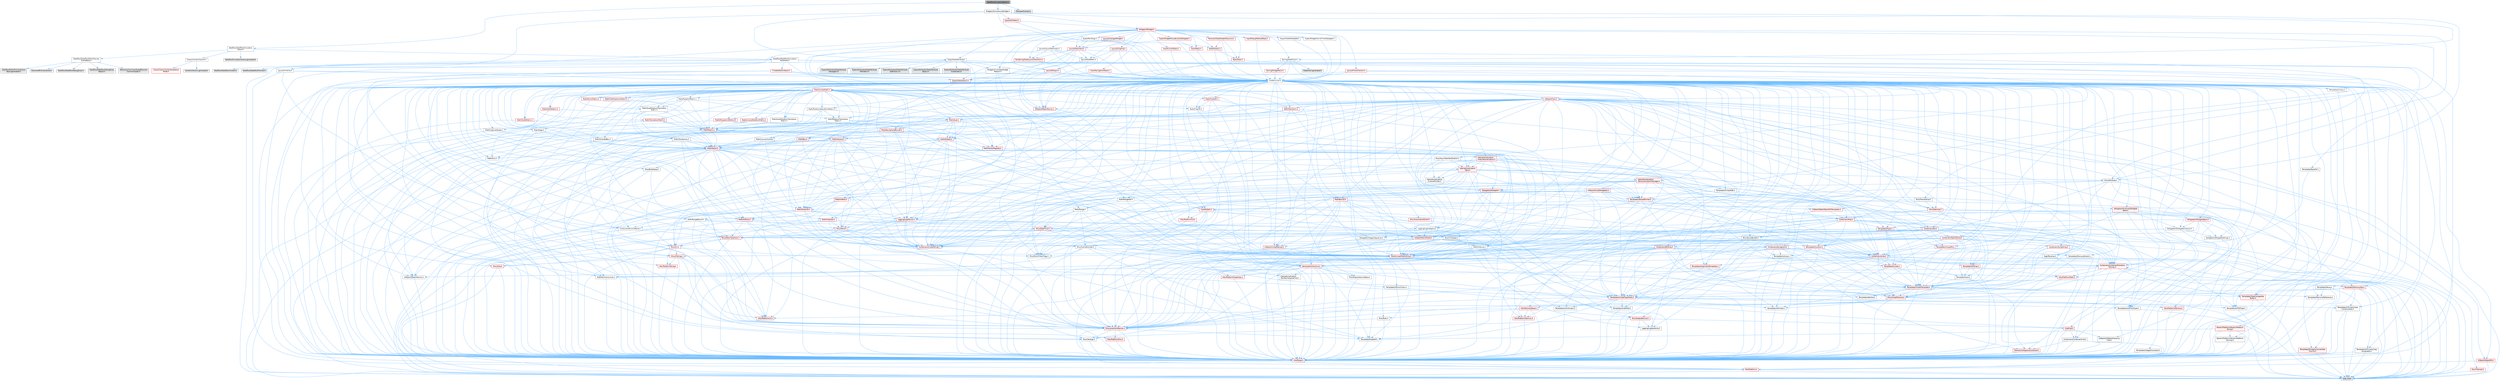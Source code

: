 digraph "DataflowSimulationPanel.h"
{
 // INTERACTIVE_SVG=YES
 // LATEX_PDF_SIZE
  bgcolor="transparent";
  edge [fontname=Helvetica,fontsize=10,labelfontname=Helvetica,labelfontsize=10];
  node [fontname=Helvetica,fontsize=10,shape=box,height=0.2,width=0.4];
  Node1 [id="Node000001",label="DataflowSimulationPanel.h",height=0.2,width=0.4,color="gray40", fillcolor="grey60", style="filled", fontcolor="black",tooltip=" "];
  Node1 -> Node2 [id="edge1_Node000001_Node000002",color="steelblue1",style="solid",tooltip=" "];
  Node2 [id="Node000002",label="Dataflow/DataflowSimulation\lScene.h",height=0.2,width=0.4,color="grey40", fillcolor="white", style="filled",URL="$d6/da6/DataflowSimulationScene_8h.html",tooltip=" "];
  Node2 -> Node3 [id="edge2_Node000002_Node000003",color="steelblue1",style="solid",tooltip=" "];
  Node3 [id="Node000003",label="Dataflow/DataflowEditorPreview\lSceneBase.h",height=0.2,width=0.4,color="grey40", fillcolor="white", style="filled",URL="$d7/d36/DataflowEditorPreviewSceneBase_8h.html",tooltip=" "];
  Node3 -> Node4 [id="edge3_Node000003_Node000004",color="steelblue1",style="solid",tooltip=" "];
  Node4 [id="Node000004",label="AdvancedPreviewScene.h",height=0.2,width=0.4,color="grey60", fillcolor="#E0E0E0", style="filled",tooltip=" "];
  Node3 -> Node5 [id="edge4_Node000003_Node000005",color="steelblue1",style="solid",tooltip=" "];
  Node5 [id="Node000005",label="Dataflow/DataflowDebugDraw.h",height=0.2,width=0.4,color="grey60", fillcolor="#E0E0E0", style="filled",tooltip=" "];
  Node3 -> Node6 [id="edge5_Node000003_Node000006",color="steelblue1",style="solid",tooltip=" "];
  Node6 [id="Node000006",label="Dataflow/DataflowDebugDraw\lObject.h",height=0.2,width=0.4,color="grey60", fillcolor="#E0E0E0", style="filled",tooltip=" "];
  Node3 -> Node7 [id="edge6_Node000003_Node000007",color="steelblue1",style="solid",tooltip=" "];
  Node7 [id="Node000007",label="Elements/Common/TypedElement\lCommonTypes.h",height=0.2,width=0.4,color="grey60", fillcolor="#E0E0E0", style="filled",tooltip=" "];
  Node3 -> Node8 [id="edge7_Node000003_Node000008",color="steelblue1",style="solid",tooltip=" "];
  Node8 [id="Node000008",label="DataflowEditorPreviewScene\lBase.generated.h",height=0.2,width=0.4,color="grey60", fillcolor="#E0E0E0", style="filled",tooltip=" "];
  Node2 -> Node9 [id="edge8_Node000002_Node000009",color="steelblue1",style="solid",tooltip=" "];
  Node9 [id="Node000009",label="Dataflow/DataflowSimulation\lGenerator.h",height=0.2,width=0.4,color="grey40", fillcolor="white", style="filled",URL="$d5/d4d/DataflowSimulationGenerator_8h.html",tooltip=" "];
  Node9 -> Node10 [id="edge9_Node000009_Node000010",color="steelblue1",style="solid",tooltip=" "];
  Node10 [id="Node000010",label="CoreTypes.h",height=0.2,width=0.4,color="red", fillcolor="#FFF0F0", style="filled",URL="$dc/dec/CoreTypes_8h.html",tooltip=" "];
  Node10 -> Node11 [id="edge10_Node000010_Node000011",color="steelblue1",style="solid",tooltip=" "];
  Node11 [id="Node000011",label="HAL/Platform.h",height=0.2,width=0.4,color="red", fillcolor="#FFF0F0", style="filled",URL="$d9/dd0/Platform_8h.html",tooltip=" "];
  Node11 -> Node14 [id="edge11_Node000011_Node000014",color="steelblue1",style="solid",tooltip=" "];
  Node14 [id="Node000014",label="type_traits",height=0.2,width=0.4,color="grey60", fillcolor="#E0E0E0", style="filled",tooltip=" "];
  Node9 -> Node24 [id="edge12_Node000009_Node000024",color="steelblue1",style="solid",tooltip=" "];
  Node24 [id="Node000024",label="UObject/ObjectPtr.h",height=0.2,width=0.4,color="red", fillcolor="#FFF0F0", style="filled",URL="$d6/d75/ObjectPtr_8h.html",tooltip=" "];
  Node24 -> Node11 [id="edge13_Node000024_Node000011",color="steelblue1",style="solid",tooltip=" "];
  Node24 -> Node14 [id="edge14_Node000024_Node000014",color="steelblue1",style="solid",tooltip=" "];
  Node9 -> Node318 [id="edge15_Node000009_Node000318",color="steelblue1",style="solid",tooltip=" "];
  Node318 [id="Node000318",label="TickableEditorObject.h",height=0.2,width=0.4,color="red", fillcolor="#FFF0F0", style="filled",URL="$d9/d90/TickableEditorObject_8h.html",tooltip=" "];
  Node318 -> Node26 [id="edge16_Node000318_Node000026",color="steelblue1",style="solid",tooltip=" "];
  Node26 [id="Node000026",label="Containers/Array.h",height=0.2,width=0.4,color="red", fillcolor="#FFF0F0", style="filled",URL="$df/dd0/Array_8h.html",tooltip=" "];
  Node26 -> Node10 [id="edge17_Node000026_Node000010",color="steelblue1",style="solid",tooltip=" "];
  Node26 -> Node27 [id="edge18_Node000026_Node000027",color="steelblue1",style="solid",tooltip=" "];
  Node27 [id="Node000027",label="Misc/AssertionMacros.h",height=0.2,width=0.4,color="red", fillcolor="#FFF0F0", style="filled",URL="$d0/dfa/AssertionMacros_8h.html",tooltip=" "];
  Node27 -> Node10 [id="edge19_Node000027_Node000010",color="steelblue1",style="solid",tooltip=" "];
  Node27 -> Node11 [id="edge20_Node000027_Node000011",color="steelblue1",style="solid",tooltip=" "];
  Node27 -> Node28 [id="edge21_Node000027_Node000028",color="steelblue1",style="solid",tooltip=" "];
  Node28 [id="Node000028",label="HAL/PlatformMisc.h",height=0.2,width=0.4,color="red", fillcolor="#FFF0F0", style="filled",URL="$d0/df5/PlatformMisc_8h.html",tooltip=" "];
  Node28 -> Node10 [id="edge22_Node000028_Node000010",color="steelblue1",style="solid",tooltip=" "];
  Node27 -> Node64 [id="edge23_Node000027_Node000064",color="steelblue1",style="solid",tooltip=" "];
  Node64 [id="Node000064",label="Templates/EnableIf.h",height=0.2,width=0.4,color="grey40", fillcolor="white", style="filled",URL="$d7/d60/EnableIf_8h.html",tooltip=" "];
  Node64 -> Node10 [id="edge24_Node000064_Node000010",color="steelblue1",style="solid",tooltip=" "];
  Node27 -> Node70 [id="edge25_Node000027_Node000070",color="steelblue1",style="solid",tooltip=" "];
  Node70 [id="Node000070",label="Misc/VarArgs.h",height=0.2,width=0.4,color="grey40", fillcolor="white", style="filled",URL="$d5/d6f/VarArgs_8h.html",tooltip=" "];
  Node70 -> Node10 [id="edge26_Node000070_Node000010",color="steelblue1",style="solid",tooltip=" "];
  Node26 -> Node82 [id="edge27_Node000026_Node000082",color="steelblue1",style="solid",tooltip=" "];
  Node82 [id="Node000082",label="HAL/UnrealMemory.h",height=0.2,width=0.4,color="red", fillcolor="#FFF0F0", style="filled",URL="$d9/d96/UnrealMemory_8h.html",tooltip=" "];
  Node82 -> Node10 [id="edge28_Node000082_Node000010",color="steelblue1",style="solid",tooltip=" "];
  Node82 -> Node86 [id="edge29_Node000082_Node000086",color="steelblue1",style="solid",tooltip=" "];
  Node86 [id="Node000086",label="HAL/MemoryBase.h",height=0.2,width=0.4,color="red", fillcolor="#FFF0F0", style="filled",URL="$d6/d9f/MemoryBase_8h.html",tooltip=" "];
  Node86 -> Node10 [id="edge30_Node000086_Node000010",color="steelblue1",style="solid",tooltip=" "];
  Node86 -> Node57 [id="edge31_Node000086_Node000057",color="steelblue1",style="solid",tooltip=" "];
  Node57 [id="Node000057",label="HAL/PlatformAtomics.h",height=0.2,width=0.4,color="red", fillcolor="#FFF0F0", style="filled",URL="$d3/d36/PlatformAtomics_8h.html",tooltip=" "];
  Node57 -> Node10 [id="edge32_Node000057_Node000010",color="steelblue1",style="solid",tooltip=" "];
  Node86 -> Node40 [id="edge33_Node000086_Node000040",color="steelblue1",style="solid",tooltip=" "];
  Node40 [id="Node000040",label="HAL/PlatformCrt.h",height=0.2,width=0.4,color="red", fillcolor="#FFF0F0", style="filled",URL="$d8/d75/PlatformCrt_8h.html",tooltip=" "];
  Node86 -> Node87 [id="edge34_Node000086_Node000087",color="steelblue1",style="solid",tooltip=" "];
  Node87 [id="Node000087",label="Misc/Exec.h",height=0.2,width=0.4,color="grey40", fillcolor="white", style="filled",URL="$de/ddb/Exec_8h.html",tooltip=" "];
  Node87 -> Node10 [id="edge35_Node000087_Node000010",color="steelblue1",style="solid",tooltip=" "];
  Node87 -> Node27 [id="edge36_Node000087_Node000027",color="steelblue1",style="solid",tooltip=" "];
  Node86 -> Node88 [id="edge37_Node000086_Node000088",color="steelblue1",style="solid",tooltip=" "];
  Node88 [id="Node000088",label="Misc/OutputDevice.h",height=0.2,width=0.4,color="red", fillcolor="#FFF0F0", style="filled",URL="$d7/d32/OutputDevice_8h.html",tooltip=" "];
  Node88 -> Node35 [id="edge38_Node000088_Node000035",color="steelblue1",style="solid",tooltip=" "];
  Node35 [id="Node000035",label="CoreFwd.h",height=0.2,width=0.4,color="red", fillcolor="#FFF0F0", style="filled",URL="$d1/d1e/CoreFwd_8h.html",tooltip=" "];
  Node35 -> Node10 [id="edge39_Node000035_Node000010",color="steelblue1",style="solid",tooltip=" "];
  Node35 -> Node36 [id="edge40_Node000035_Node000036",color="steelblue1",style="solid",tooltip=" "];
  Node36 [id="Node000036",label="Containers/ContainersFwd.h",height=0.2,width=0.4,color="grey40", fillcolor="white", style="filled",URL="$d4/d0a/ContainersFwd_8h.html",tooltip=" "];
  Node36 -> Node11 [id="edge41_Node000036_Node000011",color="steelblue1",style="solid",tooltip=" "];
  Node36 -> Node10 [id="edge42_Node000036_Node000010",color="steelblue1",style="solid",tooltip=" "];
  Node36 -> Node33 [id="edge43_Node000036_Node000033",color="steelblue1",style="solid",tooltip=" "];
  Node33 [id="Node000033",label="Traits/IsContiguousContainer.h",height=0.2,width=0.4,color="red", fillcolor="#FFF0F0", style="filled",URL="$d5/d3c/IsContiguousContainer_8h.html",tooltip=" "];
  Node33 -> Node10 [id="edge44_Node000033_Node000010",color="steelblue1",style="solid",tooltip=" "];
  Node35 -> Node38 [id="edge45_Node000035_Node000038",color="steelblue1",style="solid",tooltip=" "];
  Node38 [id="Node000038",label="UObject/UObjectHierarchy\lFwd.h",height=0.2,width=0.4,color="grey40", fillcolor="white", style="filled",URL="$d3/d13/UObjectHierarchyFwd_8h.html",tooltip=" "];
  Node88 -> Node10 [id="edge46_Node000088_Node000010",color="steelblue1",style="solid",tooltip=" "];
  Node88 -> Node89 [id="edge47_Node000088_Node000089",color="steelblue1",style="solid",tooltip=" "];
  Node89 [id="Node000089",label="Logging/LogVerbosity.h",height=0.2,width=0.4,color="grey40", fillcolor="white", style="filled",URL="$d2/d8f/LogVerbosity_8h.html",tooltip=" "];
  Node89 -> Node10 [id="edge48_Node000089_Node000010",color="steelblue1",style="solid",tooltip=" "];
  Node88 -> Node70 [id="edge49_Node000088_Node000070",color="steelblue1",style="solid",tooltip=" "];
  Node82 -> Node99 [id="edge50_Node000082_Node000099",color="steelblue1",style="solid",tooltip=" "];
  Node99 [id="Node000099",label="HAL/PlatformMemory.h",height=0.2,width=0.4,color="red", fillcolor="#FFF0F0", style="filled",URL="$de/d68/PlatformMemory_8h.html",tooltip=" "];
  Node99 -> Node10 [id="edge51_Node000099_Node000010",color="steelblue1",style="solid",tooltip=" "];
  Node82 -> Node102 [id="edge52_Node000082_Node000102",color="steelblue1",style="solid",tooltip=" "];
  Node102 [id="Node000102",label="Templates/IsPointer.h",height=0.2,width=0.4,color="grey40", fillcolor="white", style="filled",URL="$d7/d05/IsPointer_8h.html",tooltip=" "];
  Node102 -> Node10 [id="edge53_Node000102_Node000010",color="steelblue1",style="solid",tooltip=" "];
  Node26 -> Node103 [id="edge54_Node000026_Node000103",color="steelblue1",style="solid",tooltip=" "];
  Node103 [id="Node000103",label="Templates/UnrealTypeTraits.h",height=0.2,width=0.4,color="red", fillcolor="#FFF0F0", style="filled",URL="$d2/d2d/UnrealTypeTraits_8h.html",tooltip=" "];
  Node103 -> Node10 [id="edge55_Node000103_Node000010",color="steelblue1",style="solid",tooltip=" "];
  Node103 -> Node102 [id="edge56_Node000103_Node000102",color="steelblue1",style="solid",tooltip=" "];
  Node103 -> Node27 [id="edge57_Node000103_Node000027",color="steelblue1",style="solid",tooltip=" "];
  Node103 -> Node95 [id="edge58_Node000103_Node000095",color="steelblue1",style="solid",tooltip=" "];
  Node95 [id="Node000095",label="Templates/AndOrNot.h",height=0.2,width=0.4,color="grey40", fillcolor="white", style="filled",URL="$db/d0a/AndOrNot_8h.html",tooltip=" "];
  Node95 -> Node10 [id="edge59_Node000095_Node000010",color="steelblue1",style="solid",tooltip=" "];
  Node103 -> Node64 [id="edge60_Node000103_Node000064",color="steelblue1",style="solid",tooltip=" "];
  Node103 -> Node104 [id="edge61_Node000103_Node000104",color="steelblue1",style="solid",tooltip=" "];
  Node104 [id="Node000104",label="Templates/IsArithmetic.h",height=0.2,width=0.4,color="grey40", fillcolor="white", style="filled",URL="$d2/d5d/IsArithmetic_8h.html",tooltip=" "];
  Node104 -> Node10 [id="edge62_Node000104_Node000010",color="steelblue1",style="solid",tooltip=" "];
  Node103 -> Node106 [id="edge63_Node000103_Node000106",color="steelblue1",style="solid",tooltip=" "];
  Node106 [id="Node000106",label="Templates/IsPODType.h",height=0.2,width=0.4,color="grey40", fillcolor="white", style="filled",URL="$d7/db1/IsPODType_8h.html",tooltip=" "];
  Node106 -> Node10 [id="edge64_Node000106_Node000010",color="steelblue1",style="solid",tooltip=" "];
  Node103 -> Node107 [id="edge65_Node000103_Node000107",color="steelblue1",style="solid",tooltip=" "];
  Node107 [id="Node000107",label="Templates/IsUECoreType.h",height=0.2,width=0.4,color="grey40", fillcolor="white", style="filled",URL="$d1/db8/IsUECoreType_8h.html",tooltip=" "];
  Node107 -> Node10 [id="edge66_Node000107_Node000010",color="steelblue1",style="solid",tooltip=" "];
  Node107 -> Node14 [id="edge67_Node000107_Node000014",color="steelblue1",style="solid",tooltip=" "];
  Node103 -> Node96 [id="edge68_Node000103_Node000096",color="steelblue1",style="solid",tooltip=" "];
  Node96 [id="Node000096",label="Templates/IsTriviallyCopy\lConstructible.h",height=0.2,width=0.4,color="grey40", fillcolor="white", style="filled",URL="$d3/d78/IsTriviallyCopyConstructible_8h.html",tooltip=" "];
  Node96 -> Node10 [id="edge69_Node000096_Node000010",color="steelblue1",style="solid",tooltip=" "];
  Node96 -> Node14 [id="edge70_Node000096_Node000014",color="steelblue1",style="solid",tooltip=" "];
  Node26 -> Node108 [id="edge71_Node000026_Node000108",color="steelblue1",style="solid",tooltip=" "];
  Node108 [id="Node000108",label="Templates/UnrealTemplate.h",height=0.2,width=0.4,color="red", fillcolor="#FFF0F0", style="filled",URL="$d4/d24/UnrealTemplate_8h.html",tooltip=" "];
  Node108 -> Node10 [id="edge72_Node000108_Node000010",color="steelblue1",style="solid",tooltip=" "];
  Node108 -> Node102 [id="edge73_Node000108_Node000102",color="steelblue1",style="solid",tooltip=" "];
  Node108 -> Node82 [id="edge74_Node000108_Node000082",color="steelblue1",style="solid",tooltip=" "];
  Node108 -> Node103 [id="edge75_Node000108_Node000103",color="steelblue1",style="solid",tooltip=" "];
  Node108 -> Node111 [id="edge76_Node000108_Node000111",color="steelblue1",style="solid",tooltip=" "];
  Node111 [id="Node000111",label="Templates/RemoveReference.h",height=0.2,width=0.4,color="grey40", fillcolor="white", style="filled",URL="$da/dbe/RemoveReference_8h.html",tooltip=" "];
  Node111 -> Node10 [id="edge77_Node000111_Node000010",color="steelblue1",style="solid",tooltip=" "];
  Node108 -> Node112 [id="edge78_Node000108_Node000112",color="steelblue1",style="solid",tooltip=" "];
  Node112 [id="Node000112",label="Templates/TypeCompatible\lBytes.h",height=0.2,width=0.4,color="red", fillcolor="#FFF0F0", style="filled",URL="$df/d0a/TypeCompatibleBytes_8h.html",tooltip=" "];
  Node112 -> Node10 [id="edge79_Node000112_Node000010",color="steelblue1",style="solid",tooltip=" "];
  Node112 -> Node14 [id="edge80_Node000112_Node000014",color="steelblue1",style="solid",tooltip=" "];
  Node108 -> Node73 [id="edge81_Node000108_Node000073",color="steelblue1",style="solid",tooltip=" "];
  Node73 [id="Node000073",label="Templates/Identity.h",height=0.2,width=0.4,color="grey40", fillcolor="white", style="filled",URL="$d0/dd5/Identity_8h.html",tooltip=" "];
  Node108 -> Node33 [id="edge82_Node000108_Node000033",color="steelblue1",style="solid",tooltip=" "];
  Node108 -> Node14 [id="edge83_Node000108_Node000014",color="steelblue1",style="solid",tooltip=" "];
  Node26 -> Node115 [id="edge84_Node000026_Node000115",color="steelblue1",style="solid",tooltip=" "];
  Node115 [id="Node000115",label="Containers/ContainerAllocation\lPolicies.h",height=0.2,width=0.4,color="red", fillcolor="#FFF0F0", style="filled",URL="$d7/dff/ContainerAllocationPolicies_8h.html",tooltip=" "];
  Node115 -> Node10 [id="edge85_Node000115_Node000010",color="steelblue1",style="solid",tooltip=" "];
  Node115 -> Node115 [id="edge86_Node000115_Node000115",color="steelblue1",style="solid",tooltip=" "];
  Node115 -> Node117 [id="edge87_Node000115_Node000117",color="steelblue1",style="solid",tooltip=" "];
  Node117 [id="Node000117",label="HAL/PlatformMath.h",height=0.2,width=0.4,color="red", fillcolor="#FFF0F0", style="filled",URL="$dc/d53/PlatformMath_8h.html",tooltip=" "];
  Node117 -> Node10 [id="edge88_Node000117_Node000010",color="steelblue1",style="solid",tooltip=" "];
  Node115 -> Node82 [id="edge89_Node000115_Node000082",color="steelblue1",style="solid",tooltip=" "];
  Node115 -> Node50 [id="edge90_Node000115_Node000050",color="steelblue1",style="solid",tooltip=" "];
  Node50 [id="Node000050",label="Math/NumericLimits.h",height=0.2,width=0.4,color="grey40", fillcolor="white", style="filled",URL="$df/d1b/NumericLimits_8h.html",tooltip=" "];
  Node50 -> Node10 [id="edge91_Node000050_Node000010",color="steelblue1",style="solid",tooltip=" "];
  Node115 -> Node27 [id="edge92_Node000115_Node000027",color="steelblue1",style="solid",tooltip=" "];
  Node115 -> Node126 [id="edge93_Node000115_Node000126",color="steelblue1",style="solid",tooltip=" "];
  Node126 [id="Node000126",label="Templates/MemoryOps.h",height=0.2,width=0.4,color="red", fillcolor="#FFF0F0", style="filled",URL="$db/dea/MemoryOps_8h.html",tooltip=" "];
  Node126 -> Node10 [id="edge94_Node000126_Node000010",color="steelblue1",style="solid",tooltip=" "];
  Node126 -> Node82 [id="edge95_Node000126_Node000082",color="steelblue1",style="solid",tooltip=" "];
  Node126 -> Node97 [id="edge96_Node000126_Node000097",color="steelblue1",style="solid",tooltip=" "];
  Node97 [id="Node000097",label="Templates/IsTriviallyCopy\lAssignable.h",height=0.2,width=0.4,color="grey40", fillcolor="white", style="filled",URL="$d2/df2/IsTriviallyCopyAssignable_8h.html",tooltip=" "];
  Node97 -> Node10 [id="edge97_Node000097_Node000010",color="steelblue1",style="solid",tooltip=" "];
  Node97 -> Node14 [id="edge98_Node000097_Node000014",color="steelblue1",style="solid",tooltip=" "];
  Node126 -> Node96 [id="edge99_Node000126_Node000096",color="steelblue1",style="solid",tooltip=" "];
  Node126 -> Node103 [id="edge100_Node000126_Node000103",color="steelblue1",style="solid",tooltip=" "];
  Node126 -> Node14 [id="edge101_Node000126_Node000014",color="steelblue1",style="solid",tooltip=" "];
  Node115 -> Node112 [id="edge102_Node000115_Node000112",color="steelblue1",style="solid",tooltip=" "];
  Node115 -> Node14 [id="edge103_Node000115_Node000014",color="steelblue1",style="solid",tooltip=" "];
  Node26 -> Node128 [id="edge104_Node000026_Node000128",color="steelblue1",style="solid",tooltip=" "];
  Node128 [id="Node000128",label="Serialization/Archive.h",height=0.2,width=0.4,color="red", fillcolor="#FFF0F0", style="filled",URL="$d7/d3b/Archive_8h.html",tooltip=" "];
  Node128 -> Node35 [id="edge105_Node000128_Node000035",color="steelblue1",style="solid",tooltip=" "];
  Node128 -> Node10 [id="edge106_Node000128_Node000010",color="steelblue1",style="solid",tooltip=" "];
  Node128 -> Node129 [id="edge107_Node000128_Node000129",color="steelblue1",style="solid",tooltip=" "];
  Node129 [id="Node000129",label="HAL/PlatformProperties.h",height=0.2,width=0.4,color="red", fillcolor="#FFF0F0", style="filled",URL="$d9/db0/PlatformProperties_8h.html",tooltip=" "];
  Node129 -> Node10 [id="edge108_Node000129_Node000010",color="steelblue1",style="solid",tooltip=" "];
  Node128 -> Node132 [id="edge109_Node000128_Node000132",color="steelblue1",style="solid",tooltip=" "];
  Node132 [id="Node000132",label="Internationalization\l/TextNamespaceFwd.h",height=0.2,width=0.4,color="grey40", fillcolor="white", style="filled",URL="$d8/d97/TextNamespaceFwd_8h.html",tooltip=" "];
  Node132 -> Node10 [id="edge110_Node000132_Node000010",color="steelblue1",style="solid",tooltip=" "];
  Node128 -> Node27 [id="edge111_Node000128_Node000027",color="steelblue1",style="solid",tooltip=" "];
  Node128 -> Node133 [id="edge112_Node000128_Node000133",color="steelblue1",style="solid",tooltip=" "];
  Node133 [id="Node000133",label="Misc/EngineVersionBase.h",height=0.2,width=0.4,color="grey40", fillcolor="white", style="filled",URL="$d5/d2b/EngineVersionBase_8h.html",tooltip=" "];
  Node133 -> Node10 [id="edge113_Node000133_Node000010",color="steelblue1",style="solid",tooltip=" "];
  Node128 -> Node70 [id="edge114_Node000128_Node000070",color="steelblue1",style="solid",tooltip=" "];
  Node128 -> Node64 [id="edge115_Node000128_Node000064",color="steelblue1",style="solid",tooltip=" "];
  Node128 -> Node136 [id="edge116_Node000128_Node000136",color="steelblue1",style="solid",tooltip=" "];
  Node136 [id="Node000136",label="Templates/IsEnumClass.h",height=0.2,width=0.4,color="grey40", fillcolor="white", style="filled",URL="$d7/d15/IsEnumClass_8h.html",tooltip=" "];
  Node136 -> Node10 [id="edge117_Node000136_Node000010",color="steelblue1",style="solid",tooltip=" "];
  Node136 -> Node95 [id="edge118_Node000136_Node000095",color="steelblue1",style="solid",tooltip=" "];
  Node128 -> Node108 [id="edge119_Node000128_Node000108",color="steelblue1",style="solid",tooltip=" "];
  Node128 -> Node137 [id="edge120_Node000128_Node000137",color="steelblue1",style="solid",tooltip=" "];
  Node137 [id="Node000137",label="UObject/ObjectVersion.h",height=0.2,width=0.4,color="grey40", fillcolor="white", style="filled",URL="$da/d63/ObjectVersion_8h.html",tooltip=" "];
  Node137 -> Node10 [id="edge121_Node000137_Node000010",color="steelblue1",style="solid",tooltip=" "];
  Node26 -> Node154 [id="edge122_Node000026_Node000154",color="steelblue1",style="solid",tooltip=" "];
  Node154 [id="Node000154",label="Templates/Invoke.h",height=0.2,width=0.4,color="red", fillcolor="#FFF0F0", style="filled",URL="$d7/deb/Invoke_8h.html",tooltip=" "];
  Node154 -> Node10 [id="edge123_Node000154_Node000010",color="steelblue1",style="solid",tooltip=" "];
  Node154 -> Node108 [id="edge124_Node000154_Node000108",color="steelblue1",style="solid",tooltip=" "];
  Node154 -> Node14 [id="edge125_Node000154_Node000014",color="steelblue1",style="solid",tooltip=" "];
  Node26 -> Node159 [id="edge126_Node000026_Node000159",color="steelblue1",style="solid",tooltip=" "];
  Node159 [id="Node000159",label="Templates/Less.h",height=0.2,width=0.4,color="grey40", fillcolor="white", style="filled",URL="$de/dc8/Less_8h.html",tooltip=" "];
  Node159 -> Node10 [id="edge127_Node000159_Node000010",color="steelblue1",style="solid",tooltip=" "];
  Node159 -> Node108 [id="edge128_Node000159_Node000108",color="steelblue1",style="solid",tooltip=" "];
  Node26 -> Node167 [id="edge129_Node000026_Node000167",color="steelblue1",style="solid",tooltip=" "];
  Node167 [id="Node000167",label="Templates/Sorting.h",height=0.2,width=0.4,color="red", fillcolor="#FFF0F0", style="filled",URL="$d3/d9e/Sorting_8h.html",tooltip=" "];
  Node167 -> Node10 [id="edge130_Node000167_Node000010",color="steelblue1",style="solid",tooltip=" "];
  Node167 -> Node117 [id="edge131_Node000167_Node000117",color="steelblue1",style="solid",tooltip=" "];
  Node167 -> Node159 [id="edge132_Node000167_Node000159",color="steelblue1",style="solid",tooltip=" "];
  Node26 -> Node171 [id="edge133_Node000026_Node000171",color="steelblue1",style="solid",tooltip=" "];
  Node171 [id="Node000171",label="Templates/AlignmentTemplates.h",height=0.2,width=0.4,color="red", fillcolor="#FFF0F0", style="filled",URL="$dd/d32/AlignmentTemplates_8h.html",tooltip=" "];
  Node171 -> Node10 [id="edge134_Node000171_Node000010",color="steelblue1",style="solid",tooltip=" "];
  Node171 -> Node102 [id="edge135_Node000171_Node000102",color="steelblue1",style="solid",tooltip=" "];
  Node26 -> Node14 [id="edge136_Node000026_Node000014",color="steelblue1",style="solid",tooltip=" "];
  Node318 -> Node225 [id="edge137_Node000318_Node000225",color="steelblue1",style="solid",tooltip=" "];
  Node225 [id="Node000225",label="CoreGlobals.h",height=0.2,width=0.4,color="red", fillcolor="#FFF0F0", style="filled",URL="$d5/d8c/CoreGlobals_8h.html",tooltip=" "];
  Node225 -> Node193 [id="edge138_Node000225_Node000193",color="steelblue1",style="solid",tooltip=" "];
  Node193 [id="Node000193",label="Containers/UnrealString.h",height=0.2,width=0.4,color="red", fillcolor="#FFF0F0", style="filled",URL="$d5/dba/UnrealString_8h.html",tooltip=" "];
  Node225 -> Node10 [id="edge139_Node000225_Node000010",color="steelblue1",style="solid",tooltip=" "];
  Node225 -> Node226 [id="edge140_Node000225_Node000226",color="steelblue1",style="solid",tooltip=" "];
  Node226 [id="Node000226",label="HAL/PlatformTLS.h",height=0.2,width=0.4,color="red", fillcolor="#FFF0F0", style="filled",URL="$d0/def/PlatformTLS_8h.html",tooltip=" "];
  Node226 -> Node10 [id="edge141_Node000226_Node000010",color="steelblue1",style="solid",tooltip=" "];
  Node225 -> Node229 [id="edge142_Node000225_Node000229",color="steelblue1",style="solid",tooltip=" "];
  Node229 [id="Node000229",label="Logging/LogMacros.h",height=0.2,width=0.4,color="red", fillcolor="#FFF0F0", style="filled",URL="$d0/d16/LogMacros_8h.html",tooltip=" "];
  Node229 -> Node193 [id="edge143_Node000229_Node000193",color="steelblue1",style="solid",tooltip=" "];
  Node229 -> Node10 [id="edge144_Node000229_Node000010",color="steelblue1",style="solid",tooltip=" "];
  Node229 -> Node230 [id="edge145_Node000229_Node000230",color="steelblue1",style="solid",tooltip=" "];
  Node230 [id="Node000230",label="Logging/LogCategory.h",height=0.2,width=0.4,color="grey40", fillcolor="white", style="filled",URL="$d9/d36/LogCategory_8h.html",tooltip=" "];
  Node230 -> Node10 [id="edge146_Node000230_Node000010",color="steelblue1",style="solid",tooltip=" "];
  Node230 -> Node89 [id="edge147_Node000230_Node000089",color="steelblue1",style="solid",tooltip=" "];
  Node230 -> Node192 [id="edge148_Node000230_Node000192",color="steelblue1",style="solid",tooltip=" "];
  Node192 [id="Node000192",label="UObject/NameTypes.h",height=0.2,width=0.4,color="red", fillcolor="#FFF0F0", style="filled",URL="$d6/d35/NameTypes_8h.html",tooltip=" "];
  Node192 -> Node10 [id="edge149_Node000192_Node000010",color="steelblue1",style="solid",tooltip=" "];
  Node192 -> Node27 [id="edge150_Node000192_Node000027",color="steelblue1",style="solid",tooltip=" "];
  Node192 -> Node82 [id="edge151_Node000192_Node000082",color="steelblue1",style="solid",tooltip=" "];
  Node192 -> Node103 [id="edge152_Node000192_Node000103",color="steelblue1",style="solid",tooltip=" "];
  Node192 -> Node108 [id="edge153_Node000192_Node000108",color="steelblue1",style="solid",tooltip=" "];
  Node192 -> Node193 [id="edge154_Node000192_Node000193",color="steelblue1",style="solid",tooltip=" "];
  Node192 -> Node200 [id="edge155_Node000192_Node000200",color="steelblue1",style="solid",tooltip=" "];
  Node200 [id="Node000200",label="Containers/StringConv.h",height=0.2,width=0.4,color="red", fillcolor="#FFF0F0", style="filled",URL="$d3/ddf/StringConv_8h.html",tooltip=" "];
  Node200 -> Node10 [id="edge156_Node000200_Node000010",color="steelblue1",style="solid",tooltip=" "];
  Node200 -> Node27 [id="edge157_Node000200_Node000027",color="steelblue1",style="solid",tooltip=" "];
  Node200 -> Node115 [id="edge158_Node000200_Node000115",color="steelblue1",style="solid",tooltip=" "];
  Node200 -> Node26 [id="edge159_Node000200_Node000026",color="steelblue1",style="solid",tooltip=" "];
  Node200 -> Node145 [id="edge160_Node000200_Node000145",color="steelblue1",style="solid",tooltip=" "];
  Node145 [id="Node000145",label="Misc/CString.h",height=0.2,width=0.4,color="red", fillcolor="#FFF0F0", style="filled",URL="$d2/d49/CString_8h.html",tooltip=" "];
  Node145 -> Node10 [id="edge161_Node000145_Node000010",color="steelblue1",style="solid",tooltip=" "];
  Node145 -> Node40 [id="edge162_Node000145_Node000040",color="steelblue1",style="solid",tooltip=" "];
  Node145 -> Node84 [id="edge163_Node000145_Node000084",color="steelblue1",style="solid",tooltip=" "];
  Node84 [id="Node000084",label="HAL/PlatformString.h",height=0.2,width=0.4,color="red", fillcolor="#FFF0F0", style="filled",URL="$db/db5/PlatformString_8h.html",tooltip=" "];
  Node84 -> Node10 [id="edge164_Node000084_Node000010",color="steelblue1",style="solid",tooltip=" "];
  Node145 -> Node27 [id="edge165_Node000145_Node000027",color="steelblue1",style="solid",tooltip=" "];
  Node145 -> Node146 [id="edge166_Node000145_Node000146",color="steelblue1",style="solid",tooltip=" "];
  Node146 [id="Node000146",label="Misc/Char.h",height=0.2,width=0.4,color="red", fillcolor="#FFF0F0", style="filled",URL="$d0/d58/Char_8h.html",tooltip=" "];
  Node146 -> Node10 [id="edge167_Node000146_Node000010",color="steelblue1",style="solid",tooltip=" "];
  Node146 -> Node14 [id="edge168_Node000146_Node000014",color="steelblue1",style="solid",tooltip=" "];
  Node145 -> Node70 [id="edge169_Node000145_Node000070",color="steelblue1",style="solid",tooltip=" "];
  Node200 -> Node184 [id="edge170_Node000200_Node000184",color="steelblue1",style="solid",tooltip=" "];
  Node184 [id="Node000184",label="Templates/IsArray.h",height=0.2,width=0.4,color="grey40", fillcolor="white", style="filled",URL="$d8/d8d/IsArray_8h.html",tooltip=" "];
  Node184 -> Node10 [id="edge171_Node000184_Node000010",color="steelblue1",style="solid",tooltip=" "];
  Node200 -> Node108 [id="edge172_Node000200_Node000108",color="steelblue1",style="solid",tooltip=" "];
  Node200 -> Node103 [id="edge173_Node000200_Node000103",color="steelblue1",style="solid",tooltip=" "];
  Node200 -> Node33 [id="edge174_Node000200_Node000033",color="steelblue1",style="solid",tooltip=" "];
  Node200 -> Node14 [id="edge175_Node000200_Node000014",color="steelblue1",style="solid",tooltip=" "];
  Node192 -> Node201 [id="edge176_Node000192_Node000201",color="steelblue1",style="solid",tooltip=" "];
  Node201 [id="Node000201",label="UObject/UnrealNames.h",height=0.2,width=0.4,color="red", fillcolor="#FFF0F0", style="filled",URL="$d8/db1/UnrealNames_8h.html",tooltip=" "];
  Node201 -> Node10 [id="edge177_Node000201_Node000010",color="steelblue1",style="solid",tooltip=" "];
  Node229 -> Node89 [id="edge178_Node000229_Node000089",color="steelblue1",style="solid",tooltip=" "];
  Node229 -> Node27 [id="edge179_Node000229_Node000027",color="steelblue1",style="solid",tooltip=" "];
  Node229 -> Node70 [id="edge180_Node000229_Node000070",color="steelblue1",style="solid",tooltip=" "];
  Node229 -> Node64 [id="edge181_Node000229_Node000064",color="steelblue1",style="solid",tooltip=" "];
  Node229 -> Node14 [id="edge182_Node000229_Node000014",color="steelblue1",style="solid",tooltip=" "];
  Node225 -> Node52 [id="edge183_Node000225_Node000052",color="steelblue1",style="solid",tooltip=" "];
  Node52 [id="Node000052",label="Misc/EnumClassFlags.h",height=0.2,width=0.4,color="grey40", fillcolor="white", style="filled",URL="$d8/de7/EnumClassFlags_8h.html",tooltip=" "];
  Node225 -> Node88 [id="edge184_Node000225_Node000088",color="steelblue1",style="solid",tooltip=" "];
  Node225 -> Node192 [id="edge185_Node000225_Node000192",color="steelblue1",style="solid",tooltip=" "];
  Node318 -> Node319 [id="edge186_Node000318_Node000319",color="steelblue1",style="solid",tooltip=" "];
  Node319 [id="Node000319",label="CoreMinimal.h",height=0.2,width=0.4,color="grey40", fillcolor="white", style="filled",URL="$d7/d67/CoreMinimal_8h.html",tooltip=" "];
  Node319 -> Node10 [id="edge187_Node000319_Node000010",color="steelblue1",style="solid",tooltip=" "];
  Node319 -> Node35 [id="edge188_Node000319_Node000035",color="steelblue1",style="solid",tooltip=" "];
  Node319 -> Node38 [id="edge189_Node000319_Node000038",color="steelblue1",style="solid",tooltip=" "];
  Node319 -> Node36 [id="edge190_Node000319_Node000036",color="steelblue1",style="solid",tooltip=" "];
  Node319 -> Node70 [id="edge191_Node000319_Node000070",color="steelblue1",style="solid",tooltip=" "];
  Node319 -> Node89 [id="edge192_Node000319_Node000089",color="steelblue1",style="solid",tooltip=" "];
  Node319 -> Node88 [id="edge193_Node000319_Node000088",color="steelblue1",style="solid",tooltip=" "];
  Node319 -> Node40 [id="edge194_Node000319_Node000040",color="steelblue1",style="solid",tooltip=" "];
  Node319 -> Node28 [id="edge195_Node000319_Node000028",color="steelblue1",style="solid",tooltip=" "];
  Node319 -> Node27 [id="edge196_Node000319_Node000027",color="steelblue1",style="solid",tooltip=" "];
  Node319 -> Node102 [id="edge197_Node000319_Node000102",color="steelblue1",style="solid",tooltip=" "];
  Node319 -> Node99 [id="edge198_Node000319_Node000099",color="steelblue1",style="solid",tooltip=" "];
  Node319 -> Node57 [id="edge199_Node000319_Node000057",color="steelblue1",style="solid",tooltip=" "];
  Node319 -> Node87 [id="edge200_Node000319_Node000087",color="steelblue1",style="solid",tooltip=" "];
  Node319 -> Node86 [id="edge201_Node000319_Node000086",color="steelblue1",style="solid",tooltip=" "];
  Node319 -> Node82 [id="edge202_Node000319_Node000082",color="steelblue1",style="solid",tooltip=" "];
  Node319 -> Node104 [id="edge203_Node000319_Node000104",color="steelblue1",style="solid",tooltip=" "];
  Node319 -> Node95 [id="edge204_Node000319_Node000095",color="steelblue1",style="solid",tooltip=" "];
  Node319 -> Node106 [id="edge205_Node000319_Node000106",color="steelblue1",style="solid",tooltip=" "];
  Node319 -> Node107 [id="edge206_Node000319_Node000107",color="steelblue1",style="solid",tooltip=" "];
  Node319 -> Node96 [id="edge207_Node000319_Node000096",color="steelblue1",style="solid",tooltip=" "];
  Node319 -> Node103 [id="edge208_Node000319_Node000103",color="steelblue1",style="solid",tooltip=" "];
  Node319 -> Node64 [id="edge209_Node000319_Node000064",color="steelblue1",style="solid",tooltip=" "];
  Node319 -> Node111 [id="edge210_Node000319_Node000111",color="steelblue1",style="solid",tooltip=" "];
  Node319 -> Node320 [id="edge211_Node000319_Node000320",color="steelblue1",style="solid",tooltip=" "];
  Node320 [id="Node000320",label="Templates/IntegralConstant.h",height=0.2,width=0.4,color="grey40", fillcolor="white", style="filled",URL="$db/d1b/IntegralConstant_8h.html",tooltip=" "];
  Node320 -> Node10 [id="edge212_Node000320_Node000010",color="steelblue1",style="solid",tooltip=" "];
  Node319 -> Node321 [id="edge213_Node000319_Node000321",color="steelblue1",style="solid",tooltip=" "];
  Node321 [id="Node000321",label="Templates/IsClass.h",height=0.2,width=0.4,color="grey40", fillcolor="white", style="filled",URL="$db/dcb/IsClass_8h.html",tooltip=" "];
  Node321 -> Node10 [id="edge214_Node000321_Node000010",color="steelblue1",style="solid",tooltip=" "];
  Node319 -> Node112 [id="edge215_Node000319_Node000112",color="steelblue1",style="solid",tooltip=" "];
  Node319 -> Node33 [id="edge216_Node000319_Node000033",color="steelblue1",style="solid",tooltip=" "];
  Node319 -> Node108 [id="edge217_Node000319_Node000108",color="steelblue1",style="solid",tooltip=" "];
  Node319 -> Node50 [id="edge218_Node000319_Node000050",color="steelblue1",style="solid",tooltip=" "];
  Node319 -> Node117 [id="edge219_Node000319_Node000117",color="steelblue1",style="solid",tooltip=" "];
  Node319 -> Node97 [id="edge220_Node000319_Node000097",color="steelblue1",style="solid",tooltip=" "];
  Node319 -> Node126 [id="edge221_Node000319_Node000126",color="steelblue1",style="solid",tooltip=" "];
  Node319 -> Node115 [id="edge222_Node000319_Node000115",color="steelblue1",style="solid",tooltip=" "];
  Node319 -> Node136 [id="edge223_Node000319_Node000136",color="steelblue1",style="solid",tooltip=" "];
  Node319 -> Node129 [id="edge224_Node000319_Node000129",color="steelblue1",style="solid",tooltip=" "];
  Node319 -> Node133 [id="edge225_Node000319_Node000133",color="steelblue1",style="solid",tooltip=" "];
  Node319 -> Node132 [id="edge226_Node000319_Node000132",color="steelblue1",style="solid",tooltip=" "];
  Node319 -> Node128 [id="edge227_Node000319_Node000128",color="steelblue1",style="solid",tooltip=" "];
  Node319 -> Node159 [id="edge228_Node000319_Node000159",color="steelblue1",style="solid",tooltip=" "];
  Node319 -> Node167 [id="edge229_Node000319_Node000167",color="steelblue1",style="solid",tooltip=" "];
  Node319 -> Node146 [id="edge230_Node000319_Node000146",color="steelblue1",style="solid",tooltip=" "];
  Node319 -> Node322 [id="edge231_Node000319_Node000322",color="steelblue1",style="solid",tooltip=" "];
  Node322 [id="Node000322",label="GenericPlatform/GenericPlatform\lStricmp.h",height=0.2,width=0.4,color="grey40", fillcolor="white", style="filled",URL="$d2/d86/GenericPlatformStricmp_8h.html",tooltip=" "];
  Node322 -> Node10 [id="edge232_Node000322_Node000010",color="steelblue1",style="solid",tooltip=" "];
  Node319 -> Node323 [id="edge233_Node000319_Node000323",color="steelblue1",style="solid",tooltip=" "];
  Node323 [id="Node000323",label="GenericPlatform/GenericPlatform\lString.h",height=0.2,width=0.4,color="red", fillcolor="#FFF0F0", style="filled",URL="$dd/d20/GenericPlatformString_8h.html",tooltip=" "];
  Node323 -> Node10 [id="edge234_Node000323_Node000010",color="steelblue1",style="solid",tooltip=" "];
  Node323 -> Node322 [id="edge235_Node000323_Node000322",color="steelblue1",style="solid",tooltip=" "];
  Node323 -> Node64 [id="edge236_Node000323_Node000064",color="steelblue1",style="solid",tooltip=" "];
  Node323 -> Node14 [id="edge237_Node000323_Node000014",color="steelblue1",style="solid",tooltip=" "];
  Node319 -> Node84 [id="edge238_Node000319_Node000084",color="steelblue1",style="solid",tooltip=" "];
  Node319 -> Node145 [id="edge239_Node000319_Node000145",color="steelblue1",style="solid",tooltip=" "];
  Node319 -> Node144 [id="edge240_Node000319_Node000144",color="steelblue1",style="solid",tooltip=" "];
  Node144 [id="Node000144",label="Misc/Crc.h",height=0.2,width=0.4,color="red", fillcolor="#FFF0F0", style="filled",URL="$d4/dd2/Crc_8h.html",tooltip=" "];
  Node144 -> Node10 [id="edge241_Node000144_Node000010",color="steelblue1",style="solid",tooltip=" "];
  Node144 -> Node84 [id="edge242_Node000144_Node000084",color="steelblue1",style="solid",tooltip=" "];
  Node144 -> Node27 [id="edge243_Node000144_Node000027",color="steelblue1",style="solid",tooltip=" "];
  Node144 -> Node145 [id="edge244_Node000144_Node000145",color="steelblue1",style="solid",tooltip=" "];
  Node144 -> Node146 [id="edge245_Node000144_Node000146",color="steelblue1",style="solid",tooltip=" "];
  Node144 -> Node103 [id="edge246_Node000144_Node000103",color="steelblue1",style="solid",tooltip=" "];
  Node319 -> Node170 [id="edge247_Node000319_Node000170",color="steelblue1",style="solid",tooltip=" "];
  Node170 [id="Node000170",label="Math/UnrealMathUtility.h",height=0.2,width=0.4,color="red", fillcolor="#FFF0F0", style="filled",URL="$db/db8/UnrealMathUtility_8h.html",tooltip=" "];
  Node170 -> Node10 [id="edge248_Node000170_Node000010",color="steelblue1",style="solid",tooltip=" "];
  Node170 -> Node27 [id="edge249_Node000170_Node000027",color="steelblue1",style="solid",tooltip=" "];
  Node170 -> Node117 [id="edge250_Node000170_Node000117",color="steelblue1",style="solid",tooltip=" "];
  Node170 -> Node73 [id="edge251_Node000170_Node000073",color="steelblue1",style="solid",tooltip=" "];
  Node319 -> Node193 [id="edge252_Node000319_Node000193",color="steelblue1",style="solid",tooltip=" "];
  Node319 -> Node26 [id="edge253_Node000319_Node000026",color="steelblue1",style="solid",tooltip=" "];
  Node319 -> Node324 [id="edge254_Node000319_Node000324",color="steelblue1",style="solid",tooltip=" "];
  Node324 [id="Node000324",label="Misc/FrameNumber.h",height=0.2,width=0.4,color="grey40", fillcolor="white", style="filled",URL="$dd/dbd/FrameNumber_8h.html",tooltip=" "];
  Node324 -> Node10 [id="edge255_Node000324_Node000010",color="steelblue1",style="solid",tooltip=" "];
  Node324 -> Node50 [id="edge256_Node000324_Node000050",color="steelblue1",style="solid",tooltip=" "];
  Node324 -> Node170 [id="edge257_Node000324_Node000170",color="steelblue1",style="solid",tooltip=" "];
  Node324 -> Node64 [id="edge258_Node000324_Node000064",color="steelblue1",style="solid",tooltip=" "];
  Node324 -> Node103 [id="edge259_Node000324_Node000103",color="steelblue1",style="solid",tooltip=" "];
  Node319 -> Node325 [id="edge260_Node000319_Node000325",color="steelblue1",style="solid",tooltip=" "];
  Node325 [id="Node000325",label="Misc/Timespan.h",height=0.2,width=0.4,color="grey40", fillcolor="white", style="filled",URL="$da/dd9/Timespan_8h.html",tooltip=" "];
  Node325 -> Node10 [id="edge261_Node000325_Node000010",color="steelblue1",style="solid",tooltip=" "];
  Node325 -> Node326 [id="edge262_Node000325_Node000326",color="steelblue1",style="solid",tooltip=" "];
  Node326 [id="Node000326",label="Math/Interval.h",height=0.2,width=0.4,color="grey40", fillcolor="white", style="filled",URL="$d1/d55/Interval_8h.html",tooltip=" "];
  Node326 -> Node10 [id="edge263_Node000326_Node000010",color="steelblue1",style="solid",tooltip=" "];
  Node326 -> Node104 [id="edge264_Node000326_Node000104",color="steelblue1",style="solid",tooltip=" "];
  Node326 -> Node103 [id="edge265_Node000326_Node000103",color="steelblue1",style="solid",tooltip=" "];
  Node326 -> Node50 [id="edge266_Node000326_Node000050",color="steelblue1",style="solid",tooltip=" "];
  Node326 -> Node170 [id="edge267_Node000326_Node000170",color="steelblue1",style="solid",tooltip=" "];
  Node325 -> Node170 [id="edge268_Node000325_Node000170",color="steelblue1",style="solid",tooltip=" "];
  Node325 -> Node27 [id="edge269_Node000325_Node000027",color="steelblue1",style="solid",tooltip=" "];
  Node319 -> Node200 [id="edge270_Node000319_Node000200",color="steelblue1",style="solid",tooltip=" "];
  Node319 -> Node201 [id="edge271_Node000319_Node000201",color="steelblue1",style="solid",tooltip=" "];
  Node319 -> Node192 [id="edge272_Node000319_Node000192",color="steelblue1",style="solid",tooltip=" "];
  Node319 -> Node275 [id="edge273_Node000319_Node000275",color="steelblue1",style="solid",tooltip=" "];
  Node275 [id="Node000275",label="Misc/Parse.h",height=0.2,width=0.4,color="red", fillcolor="#FFF0F0", style="filled",URL="$dc/d71/Parse_8h.html",tooltip=" "];
  Node275 -> Node193 [id="edge274_Node000275_Node000193",color="steelblue1",style="solid",tooltip=" "];
  Node275 -> Node10 [id="edge275_Node000275_Node000010",color="steelblue1",style="solid",tooltip=" "];
  Node275 -> Node40 [id="edge276_Node000275_Node000040",color="steelblue1",style="solid",tooltip=" "];
  Node275 -> Node52 [id="edge277_Node000275_Node000052",color="steelblue1",style="solid",tooltip=" "];
  Node275 -> Node219 [id="edge278_Node000275_Node000219",color="steelblue1",style="solid",tooltip=" "];
  Node219 [id="Node000219",label="Templates/Function.h",height=0.2,width=0.4,color="red", fillcolor="#FFF0F0", style="filled",URL="$df/df5/Function_8h.html",tooltip=" "];
  Node219 -> Node10 [id="edge279_Node000219_Node000010",color="steelblue1",style="solid",tooltip=" "];
  Node219 -> Node27 [id="edge280_Node000219_Node000027",color="steelblue1",style="solid",tooltip=" "];
  Node219 -> Node82 [id="edge281_Node000219_Node000082",color="steelblue1",style="solid",tooltip=" "];
  Node219 -> Node103 [id="edge282_Node000219_Node000103",color="steelblue1",style="solid",tooltip=" "];
  Node219 -> Node154 [id="edge283_Node000219_Node000154",color="steelblue1",style="solid",tooltip=" "];
  Node219 -> Node108 [id="edge284_Node000219_Node000108",color="steelblue1",style="solid",tooltip=" "];
  Node219 -> Node170 [id="edge285_Node000219_Node000170",color="steelblue1",style="solid",tooltip=" "];
  Node219 -> Node14 [id="edge286_Node000219_Node000014",color="steelblue1",style="solid",tooltip=" "];
  Node319 -> Node171 [id="edge287_Node000319_Node000171",color="steelblue1",style="solid",tooltip=" "];
  Node319 -> Node218 [id="edge288_Node000319_Node000218",color="steelblue1",style="solid",tooltip=" "];
  Node218 [id="Node000218",label="Misc/StructBuilder.h",height=0.2,width=0.4,color="grey40", fillcolor="white", style="filled",URL="$d9/db3/StructBuilder_8h.html",tooltip=" "];
  Node218 -> Node10 [id="edge289_Node000218_Node000010",color="steelblue1",style="solid",tooltip=" "];
  Node218 -> Node170 [id="edge290_Node000218_Node000170",color="steelblue1",style="solid",tooltip=" "];
  Node218 -> Node171 [id="edge291_Node000218_Node000171",color="steelblue1",style="solid",tooltip=" "];
  Node319 -> Node119 [id="edge292_Node000319_Node000119",color="steelblue1",style="solid",tooltip=" "];
  Node119 [id="Node000119",label="Templates/Decay.h",height=0.2,width=0.4,color="grey40", fillcolor="white", style="filled",URL="$dd/d0f/Decay_8h.html",tooltip=" "];
  Node119 -> Node10 [id="edge293_Node000119_Node000010",color="steelblue1",style="solid",tooltip=" "];
  Node119 -> Node111 [id="edge294_Node000119_Node000111",color="steelblue1",style="solid",tooltip=" "];
  Node119 -> Node14 [id="edge295_Node000119_Node000014",color="steelblue1",style="solid",tooltip=" "];
  Node319 -> Node210 [id="edge296_Node000319_Node000210",color="steelblue1",style="solid",tooltip=" "];
  Node210 [id="Node000210",label="Templates/PointerIsConvertible\lFromTo.h",height=0.2,width=0.4,color="red", fillcolor="#FFF0F0", style="filled",URL="$d6/d65/PointerIsConvertibleFromTo_8h.html",tooltip=" "];
  Node210 -> Node10 [id="edge297_Node000210_Node000010",color="steelblue1",style="solid",tooltip=" "];
  Node210 -> Node14 [id="edge298_Node000210_Node000014",color="steelblue1",style="solid",tooltip=" "];
  Node319 -> Node154 [id="edge299_Node000319_Node000154",color="steelblue1",style="solid",tooltip=" "];
  Node319 -> Node219 [id="edge300_Node000319_Node000219",color="steelblue1",style="solid",tooltip=" "];
  Node319 -> Node143 [id="edge301_Node000319_Node000143",color="steelblue1",style="solid",tooltip=" "];
  Node143 [id="Node000143",label="Templates/TypeHash.h",height=0.2,width=0.4,color="red", fillcolor="#FFF0F0", style="filled",URL="$d1/d62/TypeHash_8h.html",tooltip=" "];
  Node143 -> Node10 [id="edge302_Node000143_Node000010",color="steelblue1",style="solid",tooltip=" "];
  Node143 -> Node144 [id="edge303_Node000143_Node000144",color="steelblue1",style="solid",tooltip=" "];
  Node143 -> Node14 [id="edge304_Node000143_Node000014",color="steelblue1",style="solid",tooltip=" "];
  Node319 -> Node216 [id="edge305_Node000319_Node000216",color="steelblue1",style="solid",tooltip=" "];
  Node216 [id="Node000216",label="Containers/ScriptArray.h",height=0.2,width=0.4,color="red", fillcolor="#FFF0F0", style="filled",URL="$dc/daf/ScriptArray_8h.html",tooltip=" "];
  Node216 -> Node10 [id="edge306_Node000216_Node000010",color="steelblue1",style="solid",tooltip=" "];
  Node216 -> Node27 [id="edge307_Node000216_Node000027",color="steelblue1",style="solid",tooltip=" "];
  Node216 -> Node82 [id="edge308_Node000216_Node000082",color="steelblue1",style="solid",tooltip=" "];
  Node216 -> Node115 [id="edge309_Node000216_Node000115",color="steelblue1",style="solid",tooltip=" "];
  Node216 -> Node26 [id="edge310_Node000216_Node000026",color="steelblue1",style="solid",tooltip=" "];
  Node319 -> Node217 [id="edge311_Node000319_Node000217",color="steelblue1",style="solid",tooltip=" "];
  Node217 [id="Node000217",label="Containers/BitArray.h",height=0.2,width=0.4,color="red", fillcolor="#FFF0F0", style="filled",URL="$d1/de4/BitArray_8h.html",tooltip=" "];
  Node217 -> Node115 [id="edge312_Node000217_Node000115",color="steelblue1",style="solid",tooltip=" "];
  Node217 -> Node10 [id="edge313_Node000217_Node000010",color="steelblue1",style="solid",tooltip=" "];
  Node217 -> Node57 [id="edge314_Node000217_Node000057",color="steelblue1",style="solid",tooltip=" "];
  Node217 -> Node82 [id="edge315_Node000217_Node000082",color="steelblue1",style="solid",tooltip=" "];
  Node217 -> Node170 [id="edge316_Node000217_Node000170",color="steelblue1",style="solid",tooltip=" "];
  Node217 -> Node27 [id="edge317_Node000217_Node000027",color="steelblue1",style="solid",tooltip=" "];
  Node217 -> Node52 [id="edge318_Node000217_Node000052",color="steelblue1",style="solid",tooltip=" "];
  Node217 -> Node128 [id="edge319_Node000217_Node000128",color="steelblue1",style="solid",tooltip=" "];
  Node217 -> Node64 [id="edge320_Node000217_Node000064",color="steelblue1",style="solid",tooltip=" "];
  Node217 -> Node154 [id="edge321_Node000217_Node000154",color="steelblue1",style="solid",tooltip=" "];
  Node217 -> Node108 [id="edge322_Node000217_Node000108",color="steelblue1",style="solid",tooltip=" "];
  Node217 -> Node103 [id="edge323_Node000217_Node000103",color="steelblue1",style="solid",tooltip=" "];
  Node319 -> Node215 [id="edge324_Node000319_Node000215",color="steelblue1",style="solid",tooltip=" "];
  Node215 [id="Node000215",label="Containers/SparseArray.h",height=0.2,width=0.4,color="red", fillcolor="#FFF0F0", style="filled",URL="$d5/dbf/SparseArray_8h.html",tooltip=" "];
  Node215 -> Node10 [id="edge325_Node000215_Node000010",color="steelblue1",style="solid",tooltip=" "];
  Node215 -> Node27 [id="edge326_Node000215_Node000027",color="steelblue1",style="solid",tooltip=" "];
  Node215 -> Node82 [id="edge327_Node000215_Node000082",color="steelblue1",style="solid",tooltip=" "];
  Node215 -> Node103 [id="edge328_Node000215_Node000103",color="steelblue1",style="solid",tooltip=" "];
  Node215 -> Node108 [id="edge329_Node000215_Node000108",color="steelblue1",style="solid",tooltip=" "];
  Node215 -> Node115 [id="edge330_Node000215_Node000115",color="steelblue1",style="solid",tooltip=" "];
  Node215 -> Node159 [id="edge331_Node000215_Node000159",color="steelblue1",style="solid",tooltip=" "];
  Node215 -> Node26 [id="edge332_Node000215_Node000026",color="steelblue1",style="solid",tooltip=" "];
  Node215 -> Node170 [id="edge333_Node000215_Node000170",color="steelblue1",style="solid",tooltip=" "];
  Node215 -> Node216 [id="edge334_Node000215_Node000216",color="steelblue1",style="solid",tooltip=" "];
  Node215 -> Node217 [id="edge335_Node000215_Node000217",color="steelblue1",style="solid",tooltip=" "];
  Node215 -> Node193 [id="edge336_Node000215_Node000193",color="steelblue1",style="solid",tooltip=" "];
  Node319 -> Node213 [id="edge337_Node000319_Node000213",color="steelblue1",style="solid",tooltip=" "];
  Node213 [id="Node000213",label="Containers/Set.h",height=0.2,width=0.4,color="red", fillcolor="#FFF0F0", style="filled",URL="$d4/d45/Set_8h.html",tooltip=" "];
  Node213 -> Node115 [id="edge338_Node000213_Node000115",color="steelblue1",style="solid",tooltip=" "];
  Node213 -> Node215 [id="edge339_Node000213_Node000215",color="steelblue1",style="solid",tooltip=" "];
  Node213 -> Node36 [id="edge340_Node000213_Node000036",color="steelblue1",style="solid",tooltip=" "];
  Node213 -> Node170 [id="edge341_Node000213_Node000170",color="steelblue1",style="solid",tooltip=" "];
  Node213 -> Node27 [id="edge342_Node000213_Node000027",color="steelblue1",style="solid",tooltip=" "];
  Node213 -> Node218 [id="edge343_Node000213_Node000218",color="steelblue1",style="solid",tooltip=" "];
  Node213 -> Node219 [id="edge344_Node000213_Node000219",color="steelblue1",style="solid",tooltip=" "];
  Node213 -> Node167 [id="edge345_Node000213_Node000167",color="steelblue1",style="solid",tooltip=" "];
  Node213 -> Node143 [id="edge346_Node000213_Node000143",color="steelblue1",style="solid",tooltip=" "];
  Node213 -> Node108 [id="edge347_Node000213_Node000108",color="steelblue1",style="solid",tooltip=" "];
  Node213 -> Node14 [id="edge348_Node000213_Node000014",color="steelblue1",style="solid",tooltip=" "];
  Node319 -> Node212 [id="edge349_Node000319_Node000212",color="steelblue1",style="solid",tooltip=" "];
  Node212 [id="Node000212",label="Algo/Reverse.h",height=0.2,width=0.4,color="grey40", fillcolor="white", style="filled",URL="$d5/d93/Reverse_8h.html",tooltip=" "];
  Node212 -> Node10 [id="edge350_Node000212_Node000010",color="steelblue1",style="solid",tooltip=" "];
  Node212 -> Node108 [id="edge351_Node000212_Node000108",color="steelblue1",style="solid",tooltip=" "];
  Node319 -> Node211 [id="edge352_Node000319_Node000211",color="steelblue1",style="solid",tooltip=" "];
  Node211 [id="Node000211",label="Containers/Map.h",height=0.2,width=0.4,color="red", fillcolor="#FFF0F0", style="filled",URL="$df/d79/Map_8h.html",tooltip=" "];
  Node211 -> Node10 [id="edge353_Node000211_Node000010",color="steelblue1",style="solid",tooltip=" "];
  Node211 -> Node212 [id="edge354_Node000211_Node000212",color="steelblue1",style="solid",tooltip=" "];
  Node211 -> Node213 [id="edge355_Node000211_Node000213",color="steelblue1",style="solid",tooltip=" "];
  Node211 -> Node193 [id="edge356_Node000211_Node000193",color="steelblue1",style="solid",tooltip=" "];
  Node211 -> Node27 [id="edge357_Node000211_Node000027",color="steelblue1",style="solid",tooltip=" "];
  Node211 -> Node218 [id="edge358_Node000211_Node000218",color="steelblue1",style="solid",tooltip=" "];
  Node211 -> Node219 [id="edge359_Node000211_Node000219",color="steelblue1",style="solid",tooltip=" "];
  Node211 -> Node167 [id="edge360_Node000211_Node000167",color="steelblue1",style="solid",tooltip=" "];
  Node211 -> Node222 [id="edge361_Node000211_Node000222",color="steelblue1",style="solid",tooltip=" "];
  Node222 [id="Node000222",label="Templates/Tuple.h",height=0.2,width=0.4,color="red", fillcolor="#FFF0F0", style="filled",URL="$d2/d4f/Tuple_8h.html",tooltip=" "];
  Node222 -> Node10 [id="edge362_Node000222_Node000010",color="steelblue1",style="solid",tooltip=" "];
  Node222 -> Node108 [id="edge363_Node000222_Node000108",color="steelblue1",style="solid",tooltip=" "];
  Node222 -> Node223 [id="edge364_Node000222_Node000223",color="steelblue1",style="solid",tooltip=" "];
  Node223 [id="Node000223",label="Delegates/IntegerSequence.h",height=0.2,width=0.4,color="grey40", fillcolor="white", style="filled",URL="$d2/dcc/IntegerSequence_8h.html",tooltip=" "];
  Node223 -> Node10 [id="edge365_Node000223_Node000010",color="steelblue1",style="solid",tooltip=" "];
  Node222 -> Node154 [id="edge366_Node000222_Node000154",color="steelblue1",style="solid",tooltip=" "];
  Node222 -> Node143 [id="edge367_Node000222_Node000143",color="steelblue1",style="solid",tooltip=" "];
  Node222 -> Node14 [id="edge368_Node000222_Node000014",color="steelblue1",style="solid",tooltip=" "];
  Node211 -> Node108 [id="edge369_Node000211_Node000108",color="steelblue1",style="solid",tooltip=" "];
  Node211 -> Node103 [id="edge370_Node000211_Node000103",color="steelblue1",style="solid",tooltip=" "];
  Node211 -> Node14 [id="edge371_Node000211_Node000014",color="steelblue1",style="solid",tooltip=" "];
  Node319 -> Node284 [id="edge372_Node000319_Node000284",color="steelblue1",style="solid",tooltip=" "];
  Node284 [id="Node000284",label="Math/IntPoint.h",height=0.2,width=0.4,color="red", fillcolor="#FFF0F0", style="filled",URL="$d3/df7/IntPoint_8h.html",tooltip=" "];
  Node284 -> Node10 [id="edge373_Node000284_Node000010",color="steelblue1",style="solid",tooltip=" "];
  Node284 -> Node27 [id="edge374_Node000284_Node000027",color="steelblue1",style="solid",tooltip=" "];
  Node284 -> Node275 [id="edge375_Node000284_Node000275",color="steelblue1",style="solid",tooltip=" "];
  Node284 -> Node170 [id="edge376_Node000284_Node000170",color="steelblue1",style="solid",tooltip=" "];
  Node284 -> Node193 [id="edge377_Node000284_Node000193",color="steelblue1",style="solid",tooltip=" "];
  Node284 -> Node143 [id="edge378_Node000284_Node000143",color="steelblue1",style="solid",tooltip=" "];
  Node319 -> Node327 [id="edge379_Node000319_Node000327",color="steelblue1",style="solid",tooltip=" "];
  Node327 [id="Node000327",label="Math/IntVector.h",height=0.2,width=0.4,color="red", fillcolor="#FFF0F0", style="filled",URL="$d7/d44/IntVector_8h.html",tooltip=" "];
  Node327 -> Node10 [id="edge380_Node000327_Node000010",color="steelblue1",style="solid",tooltip=" "];
  Node327 -> Node144 [id="edge381_Node000327_Node000144",color="steelblue1",style="solid",tooltip=" "];
  Node327 -> Node275 [id="edge382_Node000327_Node000275",color="steelblue1",style="solid",tooltip=" "];
  Node327 -> Node170 [id="edge383_Node000327_Node000170",color="steelblue1",style="solid",tooltip=" "];
  Node327 -> Node193 [id="edge384_Node000327_Node000193",color="steelblue1",style="solid",tooltip=" "];
  Node319 -> Node230 [id="edge385_Node000319_Node000230",color="steelblue1",style="solid",tooltip=" "];
  Node319 -> Node229 [id="edge386_Node000319_Node000229",color="steelblue1",style="solid",tooltip=" "];
  Node319 -> Node328 [id="edge387_Node000319_Node000328",color="steelblue1",style="solid",tooltip=" "];
  Node328 [id="Node000328",label="Math/Vector2D.h",height=0.2,width=0.4,color="red", fillcolor="#FFF0F0", style="filled",URL="$d3/db0/Vector2D_8h.html",tooltip=" "];
  Node328 -> Node10 [id="edge388_Node000328_Node000010",color="steelblue1",style="solid",tooltip=" "];
  Node328 -> Node27 [id="edge389_Node000328_Node000027",color="steelblue1",style="solid",tooltip=" "];
  Node328 -> Node144 [id="edge390_Node000328_Node000144",color="steelblue1",style="solid",tooltip=" "];
  Node328 -> Node170 [id="edge391_Node000328_Node000170",color="steelblue1",style="solid",tooltip=" "];
  Node328 -> Node193 [id="edge392_Node000328_Node000193",color="steelblue1",style="solid",tooltip=" "];
  Node328 -> Node275 [id="edge393_Node000328_Node000275",color="steelblue1",style="solid",tooltip=" "];
  Node328 -> Node284 [id="edge394_Node000328_Node000284",color="steelblue1",style="solid",tooltip=" "];
  Node328 -> Node229 [id="edge395_Node000328_Node000229",color="steelblue1",style="solid",tooltip=" "];
  Node328 -> Node14 [id="edge396_Node000328_Node000014",color="steelblue1",style="solid",tooltip=" "];
  Node319 -> Node332 [id="edge397_Node000319_Node000332",color="steelblue1",style="solid",tooltip=" "];
  Node332 [id="Node000332",label="Math/IntRect.h",height=0.2,width=0.4,color="red", fillcolor="#FFF0F0", style="filled",URL="$d7/d53/IntRect_8h.html",tooltip=" "];
  Node332 -> Node10 [id="edge398_Node000332_Node000010",color="steelblue1",style="solid",tooltip=" "];
  Node332 -> Node170 [id="edge399_Node000332_Node000170",color="steelblue1",style="solid",tooltip=" "];
  Node332 -> Node193 [id="edge400_Node000332_Node000193",color="steelblue1",style="solid",tooltip=" "];
  Node332 -> Node284 [id="edge401_Node000332_Node000284",color="steelblue1",style="solid",tooltip=" "];
  Node332 -> Node328 [id="edge402_Node000332_Node000328",color="steelblue1",style="solid",tooltip=" "];
  Node319 -> Node333 [id="edge403_Node000319_Node000333",color="steelblue1",style="solid",tooltip=" "];
  Node333 [id="Node000333",label="Misc/ByteSwap.h",height=0.2,width=0.4,color="grey40", fillcolor="white", style="filled",URL="$dc/dd7/ByteSwap_8h.html",tooltip=" "];
  Node333 -> Node10 [id="edge404_Node000333_Node000010",color="steelblue1",style="solid",tooltip=" "];
  Node333 -> Node40 [id="edge405_Node000333_Node000040",color="steelblue1",style="solid",tooltip=" "];
  Node319 -> Node142 [id="edge406_Node000319_Node000142",color="steelblue1",style="solid",tooltip=" "];
  Node142 [id="Node000142",label="Containers/EnumAsByte.h",height=0.2,width=0.4,color="grey40", fillcolor="white", style="filled",URL="$d6/d9a/EnumAsByte_8h.html",tooltip=" "];
  Node142 -> Node10 [id="edge407_Node000142_Node000010",color="steelblue1",style="solid",tooltip=" "];
  Node142 -> Node106 [id="edge408_Node000142_Node000106",color="steelblue1",style="solid",tooltip=" "];
  Node142 -> Node143 [id="edge409_Node000142_Node000143",color="steelblue1",style="solid",tooltip=" "];
  Node319 -> Node226 [id="edge410_Node000319_Node000226",color="steelblue1",style="solid",tooltip=" "];
  Node319 -> Node225 [id="edge411_Node000319_Node000225",color="steelblue1",style="solid",tooltip=" "];
  Node319 -> Node209 [id="edge412_Node000319_Node000209",color="steelblue1",style="solid",tooltip=" "];
  Node209 [id="Node000209",label="Templates/SharedPointer.h",height=0.2,width=0.4,color="red", fillcolor="#FFF0F0", style="filled",URL="$d2/d17/SharedPointer_8h.html",tooltip=" "];
  Node209 -> Node10 [id="edge413_Node000209_Node000010",color="steelblue1",style="solid",tooltip=" "];
  Node209 -> Node210 [id="edge414_Node000209_Node000210",color="steelblue1",style="solid",tooltip=" "];
  Node209 -> Node27 [id="edge415_Node000209_Node000027",color="steelblue1",style="solid",tooltip=" "];
  Node209 -> Node82 [id="edge416_Node000209_Node000082",color="steelblue1",style="solid",tooltip=" "];
  Node209 -> Node26 [id="edge417_Node000209_Node000026",color="steelblue1",style="solid",tooltip=" "];
  Node209 -> Node211 [id="edge418_Node000209_Node000211",color="steelblue1",style="solid",tooltip=" "];
  Node209 -> Node225 [id="edge419_Node000209_Node000225",color="steelblue1",style="solid",tooltip=" "];
  Node319 -> Node300 [id="edge420_Node000319_Node000300",color="steelblue1",style="solid",tooltip=" "];
  Node300 [id="Node000300",label="Internationalization\l/CulturePointer.h",height=0.2,width=0.4,color="grey40", fillcolor="white", style="filled",URL="$d6/dbe/CulturePointer_8h.html",tooltip=" "];
  Node300 -> Node10 [id="edge421_Node000300_Node000010",color="steelblue1",style="solid",tooltip=" "];
  Node300 -> Node209 [id="edge422_Node000300_Node000209",color="steelblue1",style="solid",tooltip=" "];
  Node319 -> Node237 [id="edge423_Node000319_Node000237",color="steelblue1",style="solid",tooltip=" "];
  Node237 [id="Node000237",label="UObject/WeakObjectPtrTemplates.h",height=0.2,width=0.4,color="red", fillcolor="#FFF0F0", style="filled",URL="$d8/d3b/WeakObjectPtrTemplates_8h.html",tooltip=" "];
  Node237 -> Node10 [id="edge424_Node000237_Node000010",color="steelblue1",style="solid",tooltip=" "];
  Node237 -> Node211 [id="edge425_Node000237_Node000211",color="steelblue1",style="solid",tooltip=" "];
  Node237 -> Node14 [id="edge426_Node000237_Node000014",color="steelblue1",style="solid",tooltip=" "];
  Node319 -> Node242 [id="edge427_Node000319_Node000242",color="steelblue1",style="solid",tooltip=" "];
  Node242 [id="Node000242",label="Delegates/DelegateSettings.h",height=0.2,width=0.4,color="grey40", fillcolor="white", style="filled",URL="$d0/d97/DelegateSettings_8h.html",tooltip=" "];
  Node242 -> Node10 [id="edge428_Node000242_Node000010",color="steelblue1",style="solid",tooltip=" "];
  Node319 -> Node241 [id="edge429_Node000319_Node000241",color="steelblue1",style="solid",tooltip=" "];
  Node241 [id="Node000241",label="Delegates/IDelegateInstance.h",height=0.2,width=0.4,color="grey40", fillcolor="white", style="filled",URL="$d2/d10/IDelegateInstance_8h.html",tooltip=" "];
  Node241 -> Node10 [id="edge430_Node000241_Node000010",color="steelblue1",style="solid",tooltip=" "];
  Node241 -> Node143 [id="edge431_Node000241_Node000143",color="steelblue1",style="solid",tooltip=" "];
  Node241 -> Node192 [id="edge432_Node000241_Node000192",color="steelblue1",style="solid",tooltip=" "];
  Node241 -> Node242 [id="edge433_Node000241_Node000242",color="steelblue1",style="solid",tooltip=" "];
  Node319 -> Node243 [id="edge434_Node000319_Node000243",color="steelblue1",style="solid",tooltip=" "];
  Node243 [id="Node000243",label="Delegates/DelegateBase.h",height=0.2,width=0.4,color="red", fillcolor="#FFF0F0", style="filled",URL="$da/d67/DelegateBase_8h.html",tooltip=" "];
  Node243 -> Node10 [id="edge435_Node000243_Node000010",color="steelblue1",style="solid",tooltip=" "];
  Node243 -> Node115 [id="edge436_Node000243_Node000115",color="steelblue1",style="solid",tooltip=" "];
  Node243 -> Node170 [id="edge437_Node000243_Node000170",color="steelblue1",style="solid",tooltip=" "];
  Node243 -> Node192 [id="edge438_Node000243_Node000192",color="steelblue1",style="solid",tooltip=" "];
  Node243 -> Node242 [id="edge439_Node000243_Node000242",color="steelblue1",style="solid",tooltip=" "];
  Node243 -> Node241 [id="edge440_Node000243_Node000241",color="steelblue1",style="solid",tooltip=" "];
  Node319 -> Node240 [id="edge441_Node000319_Node000240",color="steelblue1",style="solid",tooltip=" "];
  Node240 [id="Node000240",label="Delegates/MulticastDelegate\lBase.h",height=0.2,width=0.4,color="red", fillcolor="#FFF0F0", style="filled",URL="$db/d16/MulticastDelegateBase_8h.html",tooltip=" "];
  Node240 -> Node10 [id="edge442_Node000240_Node000010",color="steelblue1",style="solid",tooltip=" "];
  Node240 -> Node115 [id="edge443_Node000240_Node000115",color="steelblue1",style="solid",tooltip=" "];
  Node240 -> Node26 [id="edge444_Node000240_Node000026",color="steelblue1",style="solid",tooltip=" "];
  Node240 -> Node170 [id="edge445_Node000240_Node000170",color="steelblue1",style="solid",tooltip=" "];
  Node240 -> Node241 [id="edge446_Node000240_Node000241",color="steelblue1",style="solid",tooltip=" "];
  Node240 -> Node243 [id="edge447_Node000240_Node000243",color="steelblue1",style="solid",tooltip=" "];
  Node319 -> Node223 [id="edge448_Node000319_Node000223",color="steelblue1",style="solid",tooltip=" "];
  Node319 -> Node222 [id="edge449_Node000319_Node000222",color="steelblue1",style="solid",tooltip=" "];
  Node319 -> Node334 [id="edge450_Node000319_Node000334",color="steelblue1",style="solid",tooltip=" "];
  Node334 [id="Node000334",label="UObject/ScriptDelegates.h",height=0.2,width=0.4,color="red", fillcolor="#FFF0F0", style="filled",URL="$de/d81/ScriptDelegates_8h.html",tooltip=" "];
  Node334 -> Node26 [id="edge451_Node000334_Node000026",color="steelblue1",style="solid",tooltip=" "];
  Node334 -> Node115 [id="edge452_Node000334_Node000115",color="steelblue1",style="solid",tooltip=" "];
  Node334 -> Node193 [id="edge453_Node000334_Node000193",color="steelblue1",style="solid",tooltip=" "];
  Node334 -> Node27 [id="edge454_Node000334_Node000027",color="steelblue1",style="solid",tooltip=" "];
  Node334 -> Node209 [id="edge455_Node000334_Node000209",color="steelblue1",style="solid",tooltip=" "];
  Node334 -> Node143 [id="edge456_Node000334_Node000143",color="steelblue1",style="solid",tooltip=" "];
  Node334 -> Node103 [id="edge457_Node000334_Node000103",color="steelblue1",style="solid",tooltip=" "];
  Node334 -> Node192 [id="edge458_Node000334_Node000192",color="steelblue1",style="solid",tooltip=" "];
  Node319 -> Node191 [id="edge459_Node000319_Node000191",color="steelblue1",style="solid",tooltip=" "];
  Node191 [id="Node000191",label="Delegates/Delegate.h",height=0.2,width=0.4,color="red", fillcolor="#FFF0F0", style="filled",URL="$d4/d80/Delegate_8h.html",tooltip=" "];
  Node191 -> Node10 [id="edge460_Node000191_Node000010",color="steelblue1",style="solid",tooltip=" "];
  Node191 -> Node27 [id="edge461_Node000191_Node000027",color="steelblue1",style="solid",tooltip=" "];
  Node191 -> Node192 [id="edge462_Node000191_Node000192",color="steelblue1",style="solid",tooltip=" "];
  Node191 -> Node209 [id="edge463_Node000191_Node000209",color="steelblue1",style="solid",tooltip=" "];
  Node191 -> Node237 [id="edge464_Node000191_Node000237",color="steelblue1",style="solid",tooltip=" "];
  Node191 -> Node240 [id="edge465_Node000191_Node000240",color="steelblue1",style="solid",tooltip=" "];
  Node191 -> Node223 [id="edge466_Node000191_Node000223",color="steelblue1",style="solid",tooltip=" "];
  Node319 -> Node302 [id="edge467_Node000319_Node000302",color="steelblue1",style="solid",tooltip=" "];
  Node302 [id="Node000302",label="Internationalization\l/TextLocalizationManager.h",height=0.2,width=0.4,color="red", fillcolor="#FFF0F0", style="filled",URL="$d5/d2e/TextLocalizationManager_8h.html",tooltip=" "];
  Node302 -> Node26 [id="edge468_Node000302_Node000026",color="steelblue1",style="solid",tooltip=" "];
  Node302 -> Node115 [id="edge469_Node000302_Node000115",color="steelblue1",style="solid",tooltip=" "];
  Node302 -> Node211 [id="edge470_Node000302_Node000211",color="steelblue1",style="solid",tooltip=" "];
  Node302 -> Node213 [id="edge471_Node000302_Node000213",color="steelblue1",style="solid",tooltip=" "];
  Node302 -> Node193 [id="edge472_Node000302_Node000193",color="steelblue1",style="solid",tooltip=" "];
  Node302 -> Node10 [id="edge473_Node000302_Node000010",color="steelblue1",style="solid",tooltip=" "];
  Node302 -> Node191 [id="edge474_Node000302_Node000191",color="steelblue1",style="solid",tooltip=" "];
  Node302 -> Node144 [id="edge475_Node000302_Node000144",color="steelblue1",style="solid",tooltip=" "];
  Node302 -> Node52 [id="edge476_Node000302_Node000052",color="steelblue1",style="solid",tooltip=" "];
  Node302 -> Node219 [id="edge477_Node000302_Node000219",color="steelblue1",style="solid",tooltip=" "];
  Node302 -> Node209 [id="edge478_Node000302_Node000209",color="steelblue1",style="solid",tooltip=" "];
  Node319 -> Node179 [id="edge479_Node000319_Node000179",color="steelblue1",style="solid",tooltip=" "];
  Node179 [id="Node000179",label="Misc/Optional.h",height=0.2,width=0.4,color="red", fillcolor="#FFF0F0", style="filled",URL="$d2/dae/Optional_8h.html",tooltip=" "];
  Node179 -> Node10 [id="edge480_Node000179_Node000010",color="steelblue1",style="solid",tooltip=" "];
  Node179 -> Node27 [id="edge481_Node000179_Node000027",color="steelblue1",style="solid",tooltip=" "];
  Node179 -> Node126 [id="edge482_Node000179_Node000126",color="steelblue1",style="solid",tooltip=" "];
  Node179 -> Node108 [id="edge483_Node000179_Node000108",color="steelblue1",style="solid",tooltip=" "];
  Node179 -> Node128 [id="edge484_Node000179_Node000128",color="steelblue1",style="solid",tooltip=" "];
  Node319 -> Node184 [id="edge485_Node000319_Node000184",color="steelblue1",style="solid",tooltip=" "];
  Node319 -> Node185 [id="edge486_Node000319_Node000185",color="steelblue1",style="solid",tooltip=" "];
  Node185 [id="Node000185",label="Templates/RemoveExtent.h",height=0.2,width=0.4,color="grey40", fillcolor="white", style="filled",URL="$dc/de9/RemoveExtent_8h.html",tooltip=" "];
  Node185 -> Node10 [id="edge487_Node000185_Node000010",color="steelblue1",style="solid",tooltip=" "];
  Node319 -> Node183 [id="edge488_Node000319_Node000183",color="steelblue1",style="solid",tooltip=" "];
  Node183 [id="Node000183",label="Templates/UniquePtr.h",height=0.2,width=0.4,color="red", fillcolor="#FFF0F0", style="filled",URL="$de/d1a/UniquePtr_8h.html",tooltip=" "];
  Node183 -> Node10 [id="edge489_Node000183_Node000010",color="steelblue1",style="solid",tooltip=" "];
  Node183 -> Node108 [id="edge490_Node000183_Node000108",color="steelblue1",style="solid",tooltip=" "];
  Node183 -> Node184 [id="edge491_Node000183_Node000184",color="steelblue1",style="solid",tooltip=" "];
  Node183 -> Node185 [id="edge492_Node000183_Node000185",color="steelblue1",style="solid",tooltip=" "];
  Node183 -> Node14 [id="edge493_Node000183_Node000014",color="steelblue1",style="solid",tooltip=" "];
  Node319 -> Node296 [id="edge494_Node000319_Node000296",color="steelblue1",style="solid",tooltip=" "];
  Node296 [id="Node000296",label="Internationalization\l/Text.h",height=0.2,width=0.4,color="red", fillcolor="#FFF0F0", style="filled",URL="$d6/d35/Text_8h.html",tooltip=" "];
  Node296 -> Node10 [id="edge495_Node000296_Node000010",color="steelblue1",style="solid",tooltip=" "];
  Node296 -> Node57 [id="edge496_Node000296_Node000057",color="steelblue1",style="solid",tooltip=" "];
  Node296 -> Node27 [id="edge497_Node000296_Node000027",color="steelblue1",style="solid",tooltip=" "];
  Node296 -> Node52 [id="edge498_Node000296_Node000052",color="steelblue1",style="solid",tooltip=" "];
  Node296 -> Node103 [id="edge499_Node000296_Node000103",color="steelblue1",style="solid",tooltip=" "];
  Node296 -> Node26 [id="edge500_Node000296_Node000026",color="steelblue1",style="solid",tooltip=" "];
  Node296 -> Node193 [id="edge501_Node000296_Node000193",color="steelblue1",style="solid",tooltip=" "];
  Node296 -> Node142 [id="edge502_Node000296_Node000142",color="steelblue1",style="solid",tooltip=" "];
  Node296 -> Node209 [id="edge503_Node000296_Node000209",color="steelblue1",style="solid",tooltip=" "];
  Node296 -> Node300 [id="edge504_Node000296_Node000300",color="steelblue1",style="solid",tooltip=" "];
  Node296 -> Node302 [id="edge505_Node000296_Node000302",color="steelblue1",style="solid",tooltip=" "];
  Node296 -> Node179 [id="edge506_Node000296_Node000179",color="steelblue1",style="solid",tooltip=" "];
  Node296 -> Node183 [id="edge507_Node000296_Node000183",color="steelblue1",style="solid",tooltip=" "];
  Node296 -> Node14 [id="edge508_Node000296_Node000014",color="steelblue1",style="solid",tooltip=" "];
  Node319 -> Node182 [id="edge509_Node000319_Node000182",color="steelblue1",style="solid",tooltip=" "];
  Node182 [id="Node000182",label="Templates/UniqueObj.h",height=0.2,width=0.4,color="grey40", fillcolor="white", style="filled",URL="$da/d95/UniqueObj_8h.html",tooltip=" "];
  Node182 -> Node10 [id="edge510_Node000182_Node000010",color="steelblue1",style="solid",tooltip=" "];
  Node182 -> Node183 [id="edge511_Node000182_Node000183",color="steelblue1",style="solid",tooltip=" "];
  Node319 -> Node336 [id="edge512_Node000319_Node000336",color="steelblue1",style="solid",tooltip=" "];
  Node336 [id="Node000336",label="Internationalization\l/Internationalization.h",height=0.2,width=0.4,color="red", fillcolor="#FFF0F0", style="filled",URL="$da/de4/Internationalization_8h.html",tooltip=" "];
  Node336 -> Node26 [id="edge513_Node000336_Node000026",color="steelblue1",style="solid",tooltip=" "];
  Node336 -> Node193 [id="edge514_Node000336_Node000193",color="steelblue1",style="solid",tooltip=" "];
  Node336 -> Node10 [id="edge515_Node000336_Node000010",color="steelblue1",style="solid",tooltip=" "];
  Node336 -> Node191 [id="edge516_Node000336_Node000191",color="steelblue1",style="solid",tooltip=" "];
  Node336 -> Node300 [id="edge517_Node000336_Node000300",color="steelblue1",style="solid",tooltip=" "];
  Node336 -> Node296 [id="edge518_Node000336_Node000296",color="steelblue1",style="solid",tooltip=" "];
  Node336 -> Node209 [id="edge519_Node000336_Node000209",color="steelblue1",style="solid",tooltip=" "];
  Node336 -> Node222 [id="edge520_Node000336_Node000222",color="steelblue1",style="solid",tooltip=" "];
  Node336 -> Node182 [id="edge521_Node000336_Node000182",color="steelblue1",style="solid",tooltip=" "];
  Node336 -> Node192 [id="edge522_Node000336_Node000192",color="steelblue1",style="solid",tooltip=" "];
  Node319 -> Node337 [id="edge523_Node000319_Node000337",color="steelblue1",style="solid",tooltip=" "];
  Node337 [id="Node000337",label="Math/Vector.h",height=0.2,width=0.4,color="red", fillcolor="#FFF0F0", style="filled",URL="$d6/dbe/Vector_8h.html",tooltip=" "];
  Node337 -> Node10 [id="edge524_Node000337_Node000010",color="steelblue1",style="solid",tooltip=" "];
  Node337 -> Node27 [id="edge525_Node000337_Node000027",color="steelblue1",style="solid",tooltip=" "];
  Node337 -> Node50 [id="edge526_Node000337_Node000050",color="steelblue1",style="solid",tooltip=" "];
  Node337 -> Node144 [id="edge527_Node000337_Node000144",color="steelblue1",style="solid",tooltip=" "];
  Node337 -> Node170 [id="edge528_Node000337_Node000170",color="steelblue1",style="solid",tooltip=" "];
  Node337 -> Node193 [id="edge529_Node000337_Node000193",color="steelblue1",style="solid",tooltip=" "];
  Node337 -> Node275 [id="edge530_Node000337_Node000275",color="steelblue1",style="solid",tooltip=" "];
  Node337 -> Node284 [id="edge531_Node000337_Node000284",color="steelblue1",style="solid",tooltip=" "];
  Node337 -> Node229 [id="edge532_Node000337_Node000229",color="steelblue1",style="solid",tooltip=" "];
  Node337 -> Node328 [id="edge533_Node000337_Node000328",color="steelblue1",style="solid",tooltip=" "];
  Node337 -> Node333 [id="edge534_Node000337_Node000333",color="steelblue1",style="solid",tooltip=" "];
  Node337 -> Node296 [id="edge535_Node000337_Node000296",color="steelblue1",style="solid",tooltip=" "];
  Node337 -> Node336 [id="edge536_Node000337_Node000336",color="steelblue1",style="solid",tooltip=" "];
  Node337 -> Node327 [id="edge537_Node000337_Node000327",color="steelblue1",style="solid",tooltip=" "];
  Node337 -> Node339 [id="edge538_Node000337_Node000339",color="steelblue1",style="solid",tooltip=" "];
  Node339 [id="Node000339",label="Math/Axis.h",height=0.2,width=0.4,color="grey40", fillcolor="white", style="filled",URL="$dd/dbb/Axis_8h.html",tooltip=" "];
  Node339 -> Node10 [id="edge539_Node000339_Node000010",color="steelblue1",style="solid",tooltip=" "];
  Node337 -> Node137 [id="edge540_Node000337_Node000137",color="steelblue1",style="solid",tooltip=" "];
  Node337 -> Node14 [id="edge541_Node000337_Node000014",color="steelblue1",style="solid",tooltip=" "];
  Node319 -> Node340 [id="edge542_Node000319_Node000340",color="steelblue1",style="solid",tooltip=" "];
  Node340 [id="Node000340",label="Math/Vector4.h",height=0.2,width=0.4,color="red", fillcolor="#FFF0F0", style="filled",URL="$d7/d36/Vector4_8h.html",tooltip=" "];
  Node340 -> Node10 [id="edge543_Node000340_Node000010",color="steelblue1",style="solid",tooltip=" "];
  Node340 -> Node144 [id="edge544_Node000340_Node000144",color="steelblue1",style="solid",tooltip=" "];
  Node340 -> Node170 [id="edge545_Node000340_Node000170",color="steelblue1",style="solid",tooltip=" "];
  Node340 -> Node193 [id="edge546_Node000340_Node000193",color="steelblue1",style="solid",tooltip=" "];
  Node340 -> Node275 [id="edge547_Node000340_Node000275",color="steelblue1",style="solid",tooltip=" "];
  Node340 -> Node229 [id="edge548_Node000340_Node000229",color="steelblue1",style="solid",tooltip=" "];
  Node340 -> Node328 [id="edge549_Node000340_Node000328",color="steelblue1",style="solid",tooltip=" "];
  Node340 -> Node337 [id="edge550_Node000340_Node000337",color="steelblue1",style="solid",tooltip=" "];
  Node340 -> Node14 [id="edge551_Node000340_Node000014",color="steelblue1",style="solid",tooltip=" "];
  Node319 -> Node341 [id="edge552_Node000319_Node000341",color="steelblue1",style="solid",tooltip=" "];
  Node341 [id="Node000341",label="Math/VectorRegister.h",height=0.2,width=0.4,color="red", fillcolor="#FFF0F0", style="filled",URL="$da/d8b/VectorRegister_8h.html",tooltip=" "];
  Node341 -> Node10 [id="edge553_Node000341_Node000010",color="steelblue1",style="solid",tooltip=" "];
  Node341 -> Node170 [id="edge554_Node000341_Node000170",color="steelblue1",style="solid",tooltip=" "];
  Node319 -> Node346 [id="edge555_Node000319_Node000346",color="steelblue1",style="solid",tooltip=" "];
  Node346 [id="Node000346",label="Math/TwoVectors.h",height=0.2,width=0.4,color="grey40", fillcolor="white", style="filled",URL="$d4/db4/TwoVectors_8h.html",tooltip=" "];
  Node346 -> Node10 [id="edge556_Node000346_Node000010",color="steelblue1",style="solid",tooltip=" "];
  Node346 -> Node27 [id="edge557_Node000346_Node000027",color="steelblue1",style="solid",tooltip=" "];
  Node346 -> Node170 [id="edge558_Node000346_Node000170",color="steelblue1",style="solid",tooltip=" "];
  Node346 -> Node193 [id="edge559_Node000346_Node000193",color="steelblue1",style="solid",tooltip=" "];
  Node346 -> Node337 [id="edge560_Node000346_Node000337",color="steelblue1",style="solid",tooltip=" "];
  Node319 -> Node347 [id="edge561_Node000319_Node000347",color="steelblue1",style="solid",tooltip=" "];
  Node347 [id="Node000347",label="Math/Edge.h",height=0.2,width=0.4,color="grey40", fillcolor="white", style="filled",URL="$d5/de0/Edge_8h.html",tooltip=" "];
  Node347 -> Node10 [id="edge562_Node000347_Node000010",color="steelblue1",style="solid",tooltip=" "];
  Node347 -> Node337 [id="edge563_Node000347_Node000337",color="steelblue1",style="solid",tooltip=" "];
  Node319 -> Node137 [id="edge564_Node000319_Node000137",color="steelblue1",style="solid",tooltip=" "];
  Node319 -> Node348 [id="edge565_Node000319_Node000348",color="steelblue1",style="solid",tooltip=" "];
  Node348 [id="Node000348",label="Math/CapsuleShape.h",height=0.2,width=0.4,color="grey40", fillcolor="white", style="filled",URL="$d3/d36/CapsuleShape_8h.html",tooltip=" "];
  Node348 -> Node10 [id="edge566_Node000348_Node000010",color="steelblue1",style="solid",tooltip=" "];
  Node348 -> Node337 [id="edge567_Node000348_Node000337",color="steelblue1",style="solid",tooltip=" "];
  Node319 -> Node349 [id="edge568_Node000319_Node000349",color="steelblue1",style="solid",tooltip=" "];
  Node349 [id="Node000349",label="Math/Rotator.h",height=0.2,width=0.4,color="red", fillcolor="#FFF0F0", style="filled",URL="$d8/d3a/Rotator_8h.html",tooltip=" "];
  Node349 -> Node10 [id="edge569_Node000349_Node000010",color="steelblue1",style="solid",tooltip=" "];
  Node349 -> Node170 [id="edge570_Node000349_Node000170",color="steelblue1",style="solid",tooltip=" "];
  Node349 -> Node193 [id="edge571_Node000349_Node000193",color="steelblue1",style="solid",tooltip=" "];
  Node349 -> Node275 [id="edge572_Node000349_Node000275",color="steelblue1",style="solid",tooltip=" "];
  Node349 -> Node229 [id="edge573_Node000349_Node000229",color="steelblue1",style="solid",tooltip=" "];
  Node349 -> Node337 [id="edge574_Node000349_Node000337",color="steelblue1",style="solid",tooltip=" "];
  Node349 -> Node341 [id="edge575_Node000349_Node000341",color="steelblue1",style="solid",tooltip=" "];
  Node349 -> Node137 [id="edge576_Node000349_Node000137",color="steelblue1",style="solid",tooltip=" "];
  Node319 -> Node350 [id="edge577_Node000319_Node000350",color="steelblue1",style="solid",tooltip=" "];
  Node350 [id="Node000350",label="Misc/DateTime.h",height=0.2,width=0.4,color="red", fillcolor="#FFF0F0", style="filled",URL="$d1/de9/DateTime_8h.html",tooltip=" "];
  Node350 -> Node193 [id="edge578_Node000350_Node000193",color="steelblue1",style="solid",tooltip=" "];
  Node350 -> Node10 [id="edge579_Node000350_Node000010",color="steelblue1",style="solid",tooltip=" "];
  Node350 -> Node325 [id="edge580_Node000350_Node000325",color="steelblue1",style="solid",tooltip=" "];
  Node350 -> Node128 [id="edge581_Node000350_Node000128",color="steelblue1",style="solid",tooltip=" "];
  Node350 -> Node143 [id="edge582_Node000350_Node000143",color="steelblue1",style="solid",tooltip=" "];
  Node319 -> Node351 [id="edge583_Node000319_Node000351",color="steelblue1",style="solid",tooltip=" "];
  Node351 [id="Node000351",label="Math/RangeBound.h",height=0.2,width=0.4,color="grey40", fillcolor="white", style="filled",URL="$d7/dd8/RangeBound_8h.html",tooltip=" "];
  Node351 -> Node10 [id="edge584_Node000351_Node000010",color="steelblue1",style="solid",tooltip=" "];
  Node351 -> Node27 [id="edge585_Node000351_Node000027",color="steelblue1",style="solid",tooltip=" "];
  Node351 -> Node143 [id="edge586_Node000351_Node000143",color="steelblue1",style="solid",tooltip=" "];
  Node351 -> Node142 [id="edge587_Node000351_Node000142",color="steelblue1",style="solid",tooltip=" "];
  Node351 -> Node324 [id="edge588_Node000351_Node000324",color="steelblue1",style="solid",tooltip=" "];
  Node351 -> Node350 [id="edge589_Node000351_Node000350",color="steelblue1",style="solid",tooltip=" "];
  Node319 -> Node352 [id="edge590_Node000319_Node000352",color="steelblue1",style="solid",tooltip=" "];
  Node352 [id="Node000352",label="Misc/AutomationEvent.h",height=0.2,width=0.4,color="red", fillcolor="#FFF0F0", style="filled",URL="$d1/d26/AutomationEvent_8h.html",tooltip=" "];
  Node352 -> Node10 [id="edge591_Node000352_Node000010",color="steelblue1",style="solid",tooltip=" "];
  Node352 -> Node350 [id="edge592_Node000352_Node000350",color="steelblue1",style="solid",tooltip=" "];
  Node319 -> Node353 [id="edge593_Node000319_Node000353",color="steelblue1",style="solid",tooltip=" "];
  Node353 [id="Node000353",label="Math/Range.h",height=0.2,width=0.4,color="grey40", fillcolor="white", style="filled",URL="$d9/db6/Range_8h.html",tooltip=" "];
  Node353 -> Node10 [id="edge594_Node000353_Node000010",color="steelblue1",style="solid",tooltip=" "];
  Node353 -> Node26 [id="edge595_Node000353_Node000026",color="steelblue1",style="solid",tooltip=" "];
  Node353 -> Node27 [id="edge596_Node000353_Node000027",color="steelblue1",style="solid",tooltip=" "];
  Node353 -> Node350 [id="edge597_Node000353_Node000350",color="steelblue1",style="solid",tooltip=" "];
  Node353 -> Node351 [id="edge598_Node000353_Node000351",color="steelblue1",style="solid",tooltip=" "];
  Node353 -> Node324 [id="edge599_Node000353_Node000324",color="steelblue1",style="solid",tooltip=" "];
  Node353 -> Node128 [id="edge600_Node000353_Node000128",color="steelblue1",style="solid",tooltip=" "];
  Node319 -> Node354 [id="edge601_Node000319_Node000354",color="steelblue1",style="solid",tooltip=" "];
  Node354 [id="Node000354",label="Math/RangeSet.h",height=0.2,width=0.4,color="grey40", fillcolor="white", style="filled",URL="$dc/d21/RangeSet_8h.html",tooltip=" "];
  Node354 -> Node10 [id="edge602_Node000354_Node000010",color="steelblue1",style="solid",tooltip=" "];
  Node354 -> Node26 [id="edge603_Node000354_Node000026",color="steelblue1",style="solid",tooltip=" "];
  Node354 -> Node353 [id="edge604_Node000354_Node000353",color="steelblue1",style="solid",tooltip=" "];
  Node354 -> Node128 [id="edge605_Node000354_Node000128",color="steelblue1",style="solid",tooltip=" "];
  Node319 -> Node326 [id="edge606_Node000319_Node000326",color="steelblue1",style="solid",tooltip=" "];
  Node319 -> Node355 [id="edge607_Node000319_Node000355",color="steelblue1",style="solid",tooltip=" "];
  Node355 [id="Node000355",label="Math/Box.h",height=0.2,width=0.4,color="red", fillcolor="#FFF0F0", style="filled",URL="$de/d0f/Box_8h.html",tooltip=" "];
  Node355 -> Node10 [id="edge608_Node000355_Node000010",color="steelblue1",style="solid",tooltip=" "];
  Node355 -> Node27 [id="edge609_Node000355_Node000027",color="steelblue1",style="solid",tooltip=" "];
  Node355 -> Node170 [id="edge610_Node000355_Node000170",color="steelblue1",style="solid",tooltip=" "];
  Node355 -> Node193 [id="edge611_Node000355_Node000193",color="steelblue1",style="solid",tooltip=" "];
  Node355 -> Node337 [id="edge612_Node000355_Node000337",color="steelblue1",style="solid",tooltip=" "];
  Node319 -> Node365 [id="edge613_Node000319_Node000365",color="steelblue1",style="solid",tooltip=" "];
  Node365 [id="Node000365",label="Math/Box2D.h",height=0.2,width=0.4,color="red", fillcolor="#FFF0F0", style="filled",URL="$d3/d1c/Box2D_8h.html",tooltip=" "];
  Node365 -> Node26 [id="edge614_Node000365_Node000026",color="steelblue1",style="solid",tooltip=" "];
  Node365 -> Node193 [id="edge615_Node000365_Node000193",color="steelblue1",style="solid",tooltip=" "];
  Node365 -> Node10 [id="edge616_Node000365_Node000010",color="steelblue1",style="solid",tooltip=" "];
  Node365 -> Node170 [id="edge617_Node000365_Node000170",color="steelblue1",style="solid",tooltip=" "];
  Node365 -> Node328 [id="edge618_Node000365_Node000328",color="steelblue1",style="solid",tooltip=" "];
  Node365 -> Node27 [id="edge619_Node000365_Node000027",color="steelblue1",style="solid",tooltip=" "];
  Node365 -> Node128 [id="edge620_Node000365_Node000128",color="steelblue1",style="solid",tooltip=" "];
  Node365 -> Node107 [id="edge621_Node000365_Node000107",color="steelblue1",style="solid",tooltip=" "];
  Node365 -> Node103 [id="edge622_Node000365_Node000103",color="steelblue1",style="solid",tooltip=" "];
  Node365 -> Node192 [id="edge623_Node000365_Node000192",color="steelblue1",style="solid",tooltip=" "];
  Node365 -> Node201 [id="edge624_Node000365_Node000201",color="steelblue1",style="solid",tooltip=" "];
  Node319 -> Node366 [id="edge625_Node000319_Node000366",color="steelblue1",style="solid",tooltip=" "];
  Node366 [id="Node000366",label="Math/BoxSphereBounds.h",height=0.2,width=0.4,color="red", fillcolor="#FFF0F0", style="filled",URL="$d3/d0a/BoxSphereBounds_8h.html",tooltip=" "];
  Node366 -> Node10 [id="edge626_Node000366_Node000010",color="steelblue1",style="solid",tooltip=" "];
  Node366 -> Node170 [id="edge627_Node000366_Node000170",color="steelblue1",style="solid",tooltip=" "];
  Node366 -> Node193 [id="edge628_Node000366_Node000193",color="steelblue1",style="solid",tooltip=" "];
  Node366 -> Node229 [id="edge629_Node000366_Node000229",color="steelblue1",style="solid",tooltip=" "];
  Node366 -> Node337 [id="edge630_Node000366_Node000337",color="steelblue1",style="solid",tooltip=" "];
  Node366 -> Node355 [id="edge631_Node000366_Node000355",color="steelblue1",style="solid",tooltip=" "];
  Node319 -> Node367 [id="edge632_Node000319_Node000367",color="steelblue1",style="solid",tooltip=" "];
  Node367 [id="Node000367",label="Math/OrientedBox.h",height=0.2,width=0.4,color="grey40", fillcolor="white", style="filled",URL="$d6/db1/OrientedBox_8h.html",tooltip=" "];
  Node367 -> Node10 [id="edge633_Node000367_Node000010",color="steelblue1",style="solid",tooltip=" "];
  Node367 -> Node337 [id="edge634_Node000367_Node000337",color="steelblue1",style="solid",tooltip=" "];
  Node367 -> Node326 [id="edge635_Node000367_Node000326",color="steelblue1",style="solid",tooltip=" "];
  Node319 -> Node339 [id="edge636_Node000319_Node000339",color="steelblue1",style="solid",tooltip=" "];
  Node319 -> Node357 [id="edge637_Node000319_Node000357",color="steelblue1",style="solid",tooltip=" "];
  Node357 [id="Node000357",label="Math/Matrix.h",height=0.2,width=0.4,color="red", fillcolor="#FFF0F0", style="filled",URL="$d3/db1/Matrix_8h.html",tooltip=" "];
  Node357 -> Node10 [id="edge638_Node000357_Node000010",color="steelblue1",style="solid",tooltip=" "];
  Node357 -> Node82 [id="edge639_Node000357_Node000082",color="steelblue1",style="solid",tooltip=" "];
  Node357 -> Node170 [id="edge640_Node000357_Node000170",color="steelblue1",style="solid",tooltip=" "];
  Node357 -> Node193 [id="edge641_Node000357_Node000193",color="steelblue1",style="solid",tooltip=" "];
  Node357 -> Node337 [id="edge642_Node000357_Node000337",color="steelblue1",style="solid",tooltip=" "];
  Node357 -> Node340 [id="edge643_Node000357_Node000340",color="steelblue1",style="solid",tooltip=" "];
  Node357 -> Node349 [id="edge644_Node000357_Node000349",color="steelblue1",style="solid",tooltip=" "];
  Node357 -> Node339 [id="edge645_Node000357_Node000339",color="steelblue1",style="solid",tooltip=" "];
  Node357 -> Node137 [id="edge646_Node000357_Node000137",color="steelblue1",style="solid",tooltip=" "];
  Node357 -> Node14 [id="edge647_Node000357_Node000014",color="steelblue1",style="solid",tooltip=" "];
  Node319 -> Node368 [id="edge648_Node000319_Node000368",color="steelblue1",style="solid",tooltip=" "];
  Node368 [id="Node000368",label="Math/RotationTranslation\lMatrix.h",height=0.2,width=0.4,color="grey40", fillcolor="white", style="filled",URL="$d6/d6f/RotationTranslationMatrix_8h.html",tooltip=" "];
  Node368 -> Node10 [id="edge649_Node000368_Node000010",color="steelblue1",style="solid",tooltip=" "];
  Node368 -> Node170 [id="edge650_Node000368_Node000170",color="steelblue1",style="solid",tooltip=" "];
  Node368 -> Node341 [id="edge651_Node000368_Node000341",color="steelblue1",style="solid",tooltip=" "];
  Node368 -> Node357 [id="edge652_Node000368_Node000357",color="steelblue1",style="solid",tooltip=" "];
  Node319 -> Node369 [id="edge653_Node000319_Node000369",color="steelblue1",style="solid",tooltip=" "];
  Node369 [id="Node000369",label="Math/RotationAboutPointMatrix.h",height=0.2,width=0.4,color="grey40", fillcolor="white", style="filled",URL="$d9/d30/RotationAboutPointMatrix_8h.html",tooltip=" "];
  Node369 -> Node10 [id="edge654_Node000369_Node000010",color="steelblue1",style="solid",tooltip=" "];
  Node369 -> Node337 [id="edge655_Node000369_Node000337",color="steelblue1",style="solid",tooltip=" "];
  Node369 -> Node357 [id="edge656_Node000369_Node000357",color="steelblue1",style="solid",tooltip=" "];
  Node369 -> Node361 [id="edge657_Node000369_Node000361",color="steelblue1",style="solid",tooltip=" "];
  Node361 [id="Node000361",label="Math/Quat.h",height=0.2,width=0.4,color="red", fillcolor="#FFF0F0", style="filled",URL="$d9/de9/Quat_8h.html",tooltip=" "];
  Node361 -> Node10 [id="edge658_Node000361_Node000010",color="steelblue1",style="solid",tooltip=" "];
  Node361 -> Node27 [id="edge659_Node000361_Node000027",color="steelblue1",style="solid",tooltip=" "];
  Node361 -> Node170 [id="edge660_Node000361_Node000170",color="steelblue1",style="solid",tooltip=" "];
  Node361 -> Node193 [id="edge661_Node000361_Node000193",color="steelblue1",style="solid",tooltip=" "];
  Node361 -> Node229 [id="edge662_Node000361_Node000229",color="steelblue1",style="solid",tooltip=" "];
  Node361 -> Node337 [id="edge663_Node000361_Node000337",color="steelblue1",style="solid",tooltip=" "];
  Node361 -> Node341 [id="edge664_Node000361_Node000341",color="steelblue1",style="solid",tooltip=" "];
  Node361 -> Node349 [id="edge665_Node000361_Node000349",color="steelblue1",style="solid",tooltip=" "];
  Node361 -> Node357 [id="edge666_Node000361_Node000357",color="steelblue1",style="solid",tooltip=" "];
  Node361 -> Node137 [id="edge667_Node000361_Node000137",color="steelblue1",style="solid",tooltip=" "];
  Node369 -> Node368 [id="edge668_Node000369_Node000368",color="steelblue1",style="solid",tooltip=" "];
  Node319 -> Node370 [id="edge669_Node000319_Node000370",color="steelblue1",style="solid",tooltip=" "];
  Node370 [id="Node000370",label="Math/ScaleRotationTranslation\lMatrix.h",height=0.2,width=0.4,color="grey40", fillcolor="white", style="filled",URL="$db/dbe/ScaleRotationTranslationMatrix_8h.html",tooltip=" "];
  Node370 -> Node10 [id="edge670_Node000370_Node000010",color="steelblue1",style="solid",tooltip=" "];
  Node370 -> Node170 [id="edge671_Node000370_Node000170",color="steelblue1",style="solid",tooltip=" "];
  Node370 -> Node357 [id="edge672_Node000370_Node000357",color="steelblue1",style="solid",tooltip=" "];
  Node319 -> Node371 [id="edge673_Node000319_Node000371",color="steelblue1",style="solid",tooltip=" "];
  Node371 [id="Node000371",label="Math/RotationMatrix.h",height=0.2,width=0.4,color="grey40", fillcolor="white", style="filled",URL="$d9/d6a/RotationMatrix_8h.html",tooltip=" "];
  Node371 -> Node10 [id="edge674_Node000371_Node000010",color="steelblue1",style="solid",tooltip=" "];
  Node371 -> Node337 [id="edge675_Node000371_Node000337",color="steelblue1",style="solid",tooltip=" "];
  Node371 -> Node349 [id="edge676_Node000371_Node000349",color="steelblue1",style="solid",tooltip=" "];
  Node371 -> Node357 [id="edge677_Node000371_Node000357",color="steelblue1",style="solid",tooltip=" "];
  Node371 -> Node368 [id="edge678_Node000371_Node000368",color="steelblue1",style="solid",tooltip=" "];
  Node371 -> Node372 [id="edge679_Node000371_Node000372",color="steelblue1",style="solid",tooltip=" "];
  Node372 [id="Node000372",label="Math/QuatRotationTranslation\lMatrix.h",height=0.2,width=0.4,color="grey40", fillcolor="white", style="filled",URL="$df/d18/QuatRotationTranslationMatrix_8h.html",tooltip=" "];
  Node372 -> Node10 [id="edge680_Node000372_Node000010",color="steelblue1",style="solid",tooltip=" "];
  Node372 -> Node27 [id="edge681_Node000372_Node000027",color="steelblue1",style="solid",tooltip=" "];
  Node372 -> Node337 [id="edge682_Node000372_Node000337",color="steelblue1",style="solid",tooltip=" "];
  Node372 -> Node357 [id="edge683_Node000372_Node000357",color="steelblue1",style="solid",tooltip=" "];
  Node372 -> Node361 [id="edge684_Node000372_Node000361",color="steelblue1",style="solid",tooltip=" "];
  Node319 -> Node361 [id="edge685_Node000319_Node000361",color="steelblue1",style="solid",tooltip=" "];
  Node319 -> Node373 [id="edge686_Node000319_Node000373",color="steelblue1",style="solid",tooltip=" "];
  Node373 [id="Node000373",label="Math/PerspectiveMatrix.h",height=0.2,width=0.4,color="red", fillcolor="#FFF0F0", style="filled",URL="$d8/d26/PerspectiveMatrix_8h.html",tooltip=" "];
  Node373 -> Node10 [id="edge687_Node000373_Node000010",color="steelblue1",style="solid",tooltip=" "];
  Node373 -> Node170 [id="edge688_Node000373_Node000170",color="steelblue1",style="solid",tooltip=" "];
  Node373 -> Node357 [id="edge689_Node000373_Node000357",color="steelblue1",style="solid",tooltip=" "];
  Node319 -> Node374 [id="edge690_Node000319_Node000374",color="steelblue1",style="solid",tooltip=" "];
  Node374 [id="Node000374",label="Math/OrthoMatrix.h",height=0.2,width=0.4,color="red", fillcolor="#FFF0F0", style="filled",URL="$d4/d39/OrthoMatrix_8h.html",tooltip=" "];
  Node374 -> Node10 [id="edge691_Node000374_Node000010",color="steelblue1",style="solid",tooltip=" "];
  Node374 -> Node357 [id="edge692_Node000374_Node000357",color="steelblue1",style="solid",tooltip=" "];
  Node319 -> Node375 [id="edge693_Node000319_Node000375",color="steelblue1",style="solid",tooltip=" "];
  Node375 [id="Node000375",label="Math/TranslationMatrix.h",height=0.2,width=0.4,color="red", fillcolor="#FFF0F0", style="filled",URL="$d1/d34/TranslationMatrix_8h.html",tooltip=" "];
  Node375 -> Node10 [id="edge694_Node000375_Node000010",color="steelblue1",style="solid",tooltip=" "];
  Node375 -> Node337 [id="edge695_Node000375_Node000337",color="steelblue1",style="solid",tooltip=" "];
  Node375 -> Node357 [id="edge696_Node000375_Node000357",color="steelblue1",style="solid",tooltip=" "];
  Node319 -> Node372 [id="edge697_Node000319_Node000372",color="steelblue1",style="solid",tooltip=" "];
  Node319 -> Node376 [id="edge698_Node000319_Node000376",color="steelblue1",style="solid",tooltip=" "];
  Node376 [id="Node000376",label="Math/InverseRotationMatrix.h",height=0.2,width=0.4,color="red", fillcolor="#FFF0F0", style="filled",URL="$d9/db8/InverseRotationMatrix_8h.html",tooltip=" "];
  Node376 -> Node10 [id="edge699_Node000376_Node000010",color="steelblue1",style="solid",tooltip=" "];
  Node376 -> Node170 [id="edge700_Node000376_Node000170",color="steelblue1",style="solid",tooltip=" "];
  Node376 -> Node357 [id="edge701_Node000376_Node000357",color="steelblue1",style="solid",tooltip=" "];
  Node319 -> Node377 [id="edge702_Node000319_Node000377",color="steelblue1",style="solid",tooltip=" "];
  Node377 [id="Node000377",label="Math/ScaleMatrix.h",height=0.2,width=0.4,color="red", fillcolor="#FFF0F0", style="filled",URL="$d5/d4e/ScaleMatrix_8h.html",tooltip=" "];
  Node377 -> Node10 [id="edge703_Node000377_Node000010",color="steelblue1",style="solid",tooltip=" "];
  Node377 -> Node357 [id="edge704_Node000377_Node000357",color="steelblue1",style="solid",tooltip=" "];
  Node319 -> Node378 [id="edge705_Node000319_Node000378",color="steelblue1",style="solid",tooltip=" "];
  Node378 [id="Node000378",label="Math/MirrorMatrix.h",height=0.2,width=0.4,color="red", fillcolor="#FFF0F0", style="filled",URL="$d1/d9d/MirrorMatrix_8h.html",tooltip=" "];
  Node378 -> Node10 [id="edge706_Node000378_Node000010",color="steelblue1",style="solid",tooltip=" "];
  Node378 -> Node357 [id="edge707_Node000378_Node000357",color="steelblue1",style="solid",tooltip=" "];
  Node319 -> Node379 [id="edge708_Node000319_Node000379",color="steelblue1",style="solid",tooltip=" "];
  Node379 [id="Node000379",label="Math/ClipProjectionMatrix.h",height=0.2,width=0.4,color="red", fillcolor="#FFF0F0", style="filled",URL="$db/db6/ClipProjectionMatrix_8h.html",tooltip=" "];
  Node379 -> Node10 [id="edge709_Node000379_Node000010",color="steelblue1",style="solid",tooltip=" "];
  Node379 -> Node357 [id="edge710_Node000379_Node000357",color="steelblue1",style="solid",tooltip=" "];
  Node319 -> Node380 [id="edge711_Node000319_Node000380",color="steelblue1",style="solid",tooltip=" "];
  Node380 [id="Node000380",label="Math/Float32.h",height=0.2,width=0.4,color="grey40", fillcolor="white", style="filled",URL="$d4/d65/Float32_8h.html",tooltip=" "];
  Node380 -> Node10 [id="edge712_Node000380_Node000010",color="steelblue1",style="solid",tooltip=" "];
  Node319 -> Node381 [id="edge713_Node000319_Node000381",color="steelblue1",style="solid",tooltip=" "];
  Node381 [id="Node000381",label="Math/Float16.h",height=0.2,width=0.4,color="red", fillcolor="#FFF0F0", style="filled",URL="$d5/d5e/Float16_8h.html",tooltip=" "];
  Node381 -> Node10 [id="edge714_Node000381_Node000010",color="steelblue1",style="solid",tooltip=" "];
  Node381 -> Node128 [id="edge715_Node000381_Node000128",color="steelblue1",style="solid",tooltip=" "];
  Node381 -> Node170 [id="edge716_Node000381_Node000170",color="steelblue1",style="solid",tooltip=" "];
  Node381 -> Node380 [id="edge717_Node000381_Node000380",color="steelblue1",style="solid",tooltip=" "];
  Node319 -> Node360 [id="edge718_Node000319_Node000360",color="steelblue1",style="solid",tooltip=" "];
  Node360 [id="Node000360",label="Math/Transform.h",height=0.2,width=0.4,color="red", fillcolor="#FFF0F0", style="filled",URL="$de/d05/Math_2Transform_8h.html",tooltip=" "];
  Node360 -> Node10 [id="edge719_Node000360_Node000010",color="steelblue1",style="solid",tooltip=" "];
  Node360 -> Node361 [id="edge720_Node000360_Node000361",color="steelblue1",style="solid",tooltip=" "];
  Node360 -> Node107 [id="edge721_Node000360_Node000107",color="steelblue1",style="solid",tooltip=" "];
  Node360 -> Node192 [id="edge722_Node000360_Node000192",color="steelblue1",style="solid",tooltip=" "];
  Node360 -> Node201 [id="edge723_Node000360_Node000201",color="steelblue1",style="solid",tooltip=" "];
  Node319 -> Node382 [id="edge724_Node000319_Node000382",color="steelblue1",style="solid",tooltip=" "];
  Node382 [id="Node000382",label="Math/ConvexHull2d.h",height=0.2,width=0.4,color="grey40", fillcolor="white", style="filled",URL="$d1/de3/ConvexHull2d_8h.html",tooltip=" "];
  Node382 -> Node10 [id="edge725_Node000382_Node000010",color="steelblue1",style="solid",tooltip=" "];
  Node382 -> Node328 [id="edge726_Node000382_Node000328",color="steelblue1",style="solid",tooltip=" "];
  Node382 -> Node337 [id="edge727_Node000382_Node000337",color="steelblue1",style="solid",tooltip=" "];
  Node319 -> Node383 [id="edge728_Node000319_Node000383",color="steelblue1",style="solid",tooltip=" "];
  Node383 [id="Node000383",label="Math/UnrealMath.h",height=0.2,width=0.4,color="red", fillcolor="#FFF0F0", style="filled",URL="$d8/db2/UnrealMath_8h.html",tooltip=" "];
  Node383 -> Node339 [id="edge729_Node000383_Node000339",color="steelblue1",style="solid",tooltip=" "];
  Node383 -> Node355 [id="edge730_Node000383_Node000355",color="steelblue1",style="solid",tooltip=" "];
  Node383 -> Node365 [id="edge731_Node000383_Node000365",color="steelblue1",style="solid",tooltip=" "];
  Node383 -> Node366 [id="edge732_Node000383_Node000366",color="steelblue1",style="solid",tooltip=" "];
  Node383 -> Node348 [id="edge733_Node000383_Node000348",color="steelblue1",style="solid",tooltip=" "];
  Node383 -> Node379 [id="edge734_Node000383_Node000379",color="steelblue1",style="solid",tooltip=" "];
  Node383 -> Node382 [id="edge735_Node000383_Node000382",color="steelblue1",style="solid",tooltip=" "];
  Node383 -> Node347 [id="edge736_Node000383_Node000347",color="steelblue1",style="solid",tooltip=" "];
  Node383 -> Node381 [id="edge737_Node000383_Node000381",color="steelblue1",style="solid",tooltip=" "];
  Node383 -> Node380 [id="edge738_Node000383_Node000380",color="steelblue1",style="solid",tooltip=" "];
  Node383 -> Node284 [id="edge739_Node000383_Node000284",color="steelblue1",style="solid",tooltip=" "];
  Node383 -> Node332 [id="edge740_Node000383_Node000332",color="steelblue1",style="solid",tooltip=" "];
  Node383 -> Node327 [id="edge741_Node000383_Node000327",color="steelblue1",style="solid",tooltip=" "];
  Node383 -> Node326 [id="edge742_Node000383_Node000326",color="steelblue1",style="solid",tooltip=" "];
  Node383 -> Node376 [id="edge743_Node000383_Node000376",color="steelblue1",style="solid",tooltip=" "];
  Node383 -> Node357 [id="edge744_Node000383_Node000357",color="steelblue1",style="solid",tooltip=" "];
  Node383 -> Node378 [id="edge745_Node000383_Node000378",color="steelblue1",style="solid",tooltip=" "];
  Node383 -> Node50 [id="edge746_Node000383_Node000050",color="steelblue1",style="solid",tooltip=" "];
  Node383 -> Node367 [id="edge747_Node000383_Node000367",color="steelblue1",style="solid",tooltip=" "];
  Node383 -> Node374 [id="edge748_Node000383_Node000374",color="steelblue1",style="solid",tooltip=" "];
  Node383 -> Node373 [id="edge749_Node000383_Node000373",color="steelblue1",style="solid",tooltip=" "];
  Node383 -> Node361 [id="edge750_Node000383_Node000361",color="steelblue1",style="solid",tooltip=" "];
  Node383 -> Node372 [id="edge751_Node000383_Node000372",color="steelblue1",style="solid",tooltip=" "];
  Node383 -> Node353 [id="edge752_Node000383_Node000353",color="steelblue1",style="solid",tooltip=" "];
  Node383 -> Node351 [id="edge753_Node000383_Node000351",color="steelblue1",style="solid",tooltip=" "];
  Node383 -> Node354 [id="edge754_Node000383_Node000354",color="steelblue1",style="solid",tooltip=" "];
  Node383 -> Node369 [id="edge755_Node000383_Node000369",color="steelblue1",style="solid",tooltip=" "];
  Node383 -> Node371 [id="edge756_Node000383_Node000371",color="steelblue1",style="solid",tooltip=" "];
  Node383 -> Node368 [id="edge757_Node000383_Node000368",color="steelblue1",style="solid",tooltip=" "];
  Node383 -> Node349 [id="edge758_Node000383_Node000349",color="steelblue1",style="solid",tooltip=" "];
  Node383 -> Node377 [id="edge759_Node000383_Node000377",color="steelblue1",style="solid",tooltip=" "];
  Node383 -> Node370 [id="edge760_Node000383_Node000370",color="steelblue1",style="solid",tooltip=" "];
  Node383 -> Node360 [id="edge761_Node000383_Node000360",color="steelblue1",style="solid",tooltip=" "];
  Node383 -> Node375 [id="edge762_Node000383_Node000375",color="steelblue1",style="solid",tooltip=" "];
  Node383 -> Node346 [id="edge763_Node000383_Node000346",color="steelblue1",style="solid",tooltip=" "];
  Node383 -> Node170 [id="edge764_Node000383_Node000170",color="steelblue1",style="solid",tooltip=" "];
  Node383 -> Node337 [id="edge765_Node000383_Node000337",color="steelblue1",style="solid",tooltip=" "];
  Node383 -> Node328 [id="edge766_Node000383_Node000328",color="steelblue1",style="solid",tooltip=" "];
  Node383 -> Node340 [id="edge767_Node000383_Node000340",color="steelblue1",style="solid",tooltip=" "];
  Node383 -> Node341 [id="edge768_Node000383_Node000341",color="steelblue1",style="solid",tooltip=" "];
  Node318 -> Node11 [id="edge769_Node000318_Node000011",color="steelblue1",style="solid",tooltip=" "];
  Node318 -> Node40 [id="edge770_Node000318_Node000040",color="steelblue1",style="solid",tooltip=" "];
  Node318 -> Node27 [id="edge771_Node000318_Node000027",color="steelblue1",style="solid",tooltip=" "];
  Node9 -> Node229 [id="edge772_Node000009_Node000229",color="steelblue1",style="solid",tooltip=" "];
  Node9 -> Node433 [id="edge773_Node000009_Node000433",color="steelblue1",style="solid",tooltip=" "];
  Node433 [id="Node000433",label="Misc/AsyncTaskNotification.h",height=0.2,width=0.4,color="grey40", fillcolor="white", style="filled",URL="$df/d7a/AsyncTaskNotification_8h.html",tooltip=" "];
  Node433 -> Node10 [id="edge774_Node000433_Node000010",color="steelblue1",style="solid",tooltip=" "];
  Node433 -> Node191 [id="edge775_Node000433_Node000191",color="steelblue1",style="solid",tooltip=" "];
  Node433 -> Node296 [id="edge776_Node000433_Node000296",color="steelblue1",style="solid",tooltip=" "];
  Node433 -> Node230 [id="edge777_Node000433_Node000230",color="steelblue1",style="solid",tooltip=" "];
  Node433 -> Node434 [id="edge778_Node000433_Node000434",color="steelblue1",style="solid",tooltip=" "];
  Node434 [id="Node000434",label="Misc/Attribute.h",height=0.2,width=0.4,color="grey40", fillcolor="white", style="filled",URL="$d4/d08/Attribute_8h.html",tooltip=" "];
  Node434 -> Node10 [id="edge779_Node000434_Node000010",color="steelblue1",style="solid",tooltip=" "];
  Node434 -> Node435 [id="edge780_Node000434_Node000435",color="steelblue1",style="solid",tooltip=" "];
  Node435 [id="Node000435",label="Misc/TVariant.h",height=0.2,width=0.4,color="red", fillcolor="#FFF0F0", style="filled",URL="$d2/d16/TVariant_8h.html",tooltip=" "];
  Node435 -> Node14 [id="edge781_Node000435_Node000014",color="steelblue1",style="solid",tooltip=" "];
  Node434 -> Node219 [id="edge782_Node000434_Node000219",color="steelblue1",style="solid",tooltip=" "];
  Node434 -> Node73 [id="edge783_Node000434_Node000073",color="steelblue1",style="solid",tooltip=" "];
  Node434 -> Node209 [id="edge784_Node000434_Node000209",color="steelblue1",style="solid",tooltip=" "];
  Node434 -> Node191 [id="edge785_Node000434_Node000191",color="steelblue1",style="solid",tooltip=" "];
  Node433 -> Node209 [id="edge786_Node000433_Node000209",color="steelblue1",style="solid",tooltip=" "];
  Node9 -> Node437 [id="edge787_Node000009_Node000437",color="steelblue1",style="solid",tooltip=" "];
  Node437 [id="Node000437",label="Dataflow/DataflowContent.h",height=0.2,width=0.4,color="grey60", fillcolor="#E0E0E0", style="filled",tooltip=" "];
  Node9 -> Node438 [id="edge788_Node000009_Node000438",color="steelblue1",style="solid",tooltip=" "];
  Node438 [id="Node000438",label="Dataflow/DataflowPreview.h",height=0.2,width=0.4,color="grey60", fillcolor="#E0E0E0", style="filled",tooltip=" "];
  Node2 -> Node439 [id="edge789_Node000002_Node000439",color="steelblue1",style="solid",tooltip=" "];
  Node439 [id="Node000439",label="Chaos/CacheCollection.h",height=0.2,width=0.4,color="grey40", fillcolor="white", style="filled",URL="$d4/dba/CacheCollection_8h.html",tooltip=" "];
  Node439 -> Node440 [id="edge790_Node000439_Node000440",color="steelblue1",style="solid",tooltip=" "];
  Node440 [id="Node000440",label="Chaos/ChaosCacheInterpolation\lMode.h",height=0.2,width=0.4,color="red", fillcolor="#FFF0F0", style="filled",URL="$dd/d23/ChaosCacheInterpolationMode_8h.html",tooltip=" "];
  Node439 -> Node442 [id="edge791_Node000439_Node000442",color="steelblue1",style="solid",tooltip=" "];
  Node442 [id="Node000442",label="CacheCollection.generated.h",height=0.2,width=0.4,color="grey60", fillcolor="#E0E0E0", style="filled",tooltip=" "];
  Node2 -> Node443 [id="edge792_Node000002_Node000443",color="steelblue1",style="solid",tooltip=" "];
  Node443 [id="Node000443",label="DataflowSimulationScene.generated.h",height=0.2,width=0.4,color="grey60", fillcolor="#E0E0E0", style="filled",tooltip=" "];
  Node1 -> Node444 [id="edge793_Node000001_Node000444",color="steelblue1",style="solid",tooltip=" "];
  Node444 [id="Node000444",label="Widgets/SCompoundWidget.h",height=0.2,width=0.4,color="grey40", fillcolor="white", style="filled",URL="$db/d0b/SCompoundWidget_8h.html",tooltip=" "];
  Node444 -> Node319 [id="edge794_Node000444_Node000319",color="steelblue1",style="solid",tooltip=" "];
  Node444 -> Node434 [id="edge795_Node000444_Node000434",color="steelblue1",style="solid",tooltip=" "];
  Node444 -> Node445 [id="edge796_Node000444_Node000445",color="steelblue1",style="solid",tooltip=" "];
  Node445 [id="Node000445",label="Styling/SlateColor.h",height=0.2,width=0.4,color="grey40", fillcolor="white", style="filled",URL="$d1/dc5/SlateColor_8h.html",tooltip=" "];
  Node445 -> Node319 [id="edge797_Node000445_Node000319",color="steelblue1",style="solid",tooltip=" "];
  Node445 -> Node189 [id="edge798_Node000445_Node000189",color="steelblue1",style="solid",tooltip=" "];
  Node189 [id="Node000189",label="UObject/ObjectMacros.h",height=0.2,width=0.4,color="red", fillcolor="#FFF0F0", style="filled",URL="$d8/d8d/ObjectMacros_8h.html",tooltip=" "];
  Node189 -> Node52 [id="edge799_Node000189_Node000052",color="steelblue1",style="solid",tooltip=" "];
  Node445 -> Node405 [id="edge800_Node000445_Node000405",color="steelblue1",style="solid",tooltip=" "];
  Node405 [id="Node000405",label="UObject/Class.h",height=0.2,width=0.4,color="red", fillcolor="#FFF0F0", style="filled",URL="$d4/d05/Class_8h.html",tooltip=" "];
  Node405 -> Node26 [id="edge801_Node000405_Node000026",color="steelblue1",style="solid",tooltip=" "];
  Node405 -> Node142 [id="edge802_Node000405_Node000142",color="steelblue1",style="solid",tooltip=" "];
  Node405 -> Node211 [id="edge803_Node000405_Node000211",color="steelblue1",style="solid",tooltip=" "];
  Node405 -> Node213 [id="edge804_Node000405_Node000213",color="steelblue1",style="solid",tooltip=" "];
  Node405 -> Node193 [id="edge805_Node000405_Node000193",color="steelblue1",style="solid",tooltip=" "];
  Node405 -> Node10 [id="edge806_Node000405_Node000010",color="steelblue1",style="solid",tooltip=" "];
  Node405 -> Node40 [id="edge807_Node000405_Node000040",color="steelblue1",style="solid",tooltip=" "];
  Node405 -> Node82 [id="edge808_Node000405_Node000082",color="steelblue1",style="solid",tooltip=" "];
  Node405 -> Node296 [id="edge809_Node000405_Node000296",color="steelblue1",style="solid",tooltip=" "];
  Node405 -> Node230 [id="edge810_Node000405_Node000230",color="steelblue1",style="solid",tooltip=" "];
  Node405 -> Node229 [id="edge811_Node000405_Node000229",color="steelblue1",style="solid",tooltip=" "];
  Node405 -> Node89 [id="edge812_Node000405_Node000089",color="steelblue1",style="solid",tooltip=" "];
  Node405 -> Node365 [id="edge813_Node000405_Node000365",color="steelblue1",style="solid",tooltip=" "];
  Node405 -> Node357 [id="edge814_Node000405_Node000357",color="steelblue1",style="solid",tooltip=" "];
  Node405 -> Node361 [id="edge815_Node000405_Node000361",color="steelblue1",style="solid",tooltip=" "];
  Node405 -> Node349 [id="edge816_Node000405_Node000349",color="steelblue1",style="solid",tooltip=" "];
  Node405 -> Node360 [id="edge817_Node000405_Node000360",color="steelblue1",style="solid",tooltip=" "];
  Node405 -> Node328 [id="edge818_Node000405_Node000328",color="steelblue1",style="solid",tooltip=" "];
  Node405 -> Node340 [id="edge819_Node000405_Node000340",color="steelblue1",style="solid",tooltip=" "];
  Node405 -> Node27 [id="edge820_Node000405_Node000027",color="steelblue1",style="solid",tooltip=" "];
  Node405 -> Node145 [id="edge821_Node000405_Node000145",color="steelblue1",style="solid",tooltip=" "];
  Node405 -> Node52 [id="edge822_Node000405_Node000052",color="steelblue1",style="solid",tooltip=" "];
  Node405 -> Node179 [id="edge823_Node000405_Node000179",color="steelblue1",style="solid",tooltip=" "];
  Node405 -> Node171 [id="edge824_Node000405_Node000171",color="steelblue1",style="solid",tooltip=" "];
  Node405 -> Node64 [id="edge825_Node000405_Node000064",color="steelblue1",style="solid",tooltip=" "];
  Node405 -> Node106 [id="edge826_Node000405_Node000106",color="steelblue1",style="solid",tooltip=" "];
  Node405 -> Node107 [id="edge827_Node000405_Node000107",color="steelblue1",style="solid",tooltip=" "];
  Node405 -> Node222 [id="edge828_Node000405_Node000222",color="steelblue1",style="solid",tooltip=" "];
  Node405 -> Node112 [id="edge829_Node000405_Node000112",color="steelblue1",style="solid",tooltip=" "];
  Node405 -> Node108 [id="edge830_Node000405_Node000108",color="steelblue1",style="solid",tooltip=" "];
  Node405 -> Node103 [id="edge831_Node000405_Node000103",color="steelblue1",style="solid",tooltip=" "];
  Node405 -> Node192 [id="edge832_Node000405_Node000192",color="steelblue1",style="solid",tooltip=" "];
  Node405 -> Node189 [id="edge833_Node000405_Node000189",color="steelblue1",style="solid",tooltip=" "];
  Node405 -> Node201 [id="edge834_Node000405_Node000201",color="steelblue1",style="solid",tooltip=" "];
  Node405 -> Node24 [id="edge835_Node000405_Node000024",color="steelblue1",style="solid",tooltip=" "];
  Node405 -> Node14 [id="edge836_Node000405_Node000014",color="steelblue1",style="solid",tooltip=" "];
  Node445 -> Node446 [id="edge837_Node000445_Node000446",color="steelblue1",style="solid",tooltip=" "];
  Node446 [id="Node000446",label="Styling/WidgetStyle.h",height=0.2,width=0.4,color="red", fillcolor="#FFF0F0", style="filled",URL="$d5/de0/WidgetStyle_8h.html",tooltip=" "];
  Node446 -> Node319 [id="edge838_Node000446_Node000319",color="steelblue1",style="solid",tooltip=" "];
  Node445 -> Node447 [id="edge839_Node000445_Node000447",color="steelblue1",style="solid",tooltip=" "];
  Node447 [id="Node000447",label="SlateColor.generated.h",height=0.2,width=0.4,color="grey60", fillcolor="#E0E0E0", style="filled",tooltip=" "];
  Node444 -> Node448 [id="edge840_Node000444_Node000448",color="steelblue1",style="solid",tooltip=" "];
  Node448 [id="Node000448",label="Types/SlateAttribute.h",height=0.2,width=0.4,color="grey40", fillcolor="white", style="filled",URL="$d5/da4/SlateAttribute_8h.html",tooltip=" "];
  Node448 -> Node319 [id="edge841_Node000448_Node000319",color="steelblue1",style="solid",tooltip=" "];
  Node448 -> Node434 [id="edge842_Node000448_Node000434",color="steelblue1",style="solid",tooltip=" "];
  Node448 -> Node52 [id="edge843_Node000448_Node000052",color="steelblue1",style="solid",tooltip=" "];
  Node448 -> Node449 [id="edge844_Node000448_Node000449",color="steelblue1",style="solid",tooltip=" "];
  Node449 [id="Node000449",label="Templates/EqualTo.h",height=0.2,width=0.4,color="grey40", fillcolor="white", style="filled",URL="$d3/dc8/EqualTo_8h.html",tooltip=" "];
  Node449 -> Node108 [id="edge845_Node000449_Node000108",color="steelblue1",style="solid",tooltip=" "];
  Node448 -> Node450 [id="edge846_Node000448_Node000450",color="steelblue1",style="solid",tooltip=" "];
  Node450 [id="Node000450",label="Widgets/InvalidateWidget\lReason.h",height=0.2,width=0.4,color="grey40", fillcolor="white", style="filled",URL="$d8/d71/InvalidateWidgetReason_8h.html",tooltip=" "];
  Node450 -> Node193 [id="edge847_Node000450_Node000193",color="steelblue1",style="solid",tooltip=" "];
  Node450 -> Node319 [id="edge848_Node000450_Node000319",color="steelblue1",style="solid",tooltip=" "];
  Node450 -> Node10 [id="edge849_Node000450_Node000010",color="steelblue1",style="solid",tooltip=" "];
  Node450 -> Node52 [id="edge850_Node000450_Node000052",color="steelblue1",style="solid",tooltip=" "];
  Node448 -> Node14 [id="edge851_Node000448_Node000014",color="steelblue1",style="solid",tooltip=" "];
  Node448 -> Node451 [id="edge852_Node000448_Node000451",color="steelblue1",style="solid",tooltip=" "];
  Node451 [id="Node000451",label="Types/Attributes/SlateAttribute\lDefinition.inl",height=0.2,width=0.4,color="grey60", fillcolor="#E0E0E0", style="filled",tooltip=" "];
  Node448 -> Node452 [id="edge853_Node000448_Node000452",color="steelblue1",style="solid",tooltip=" "];
  Node452 [id="Node000452",label="Types/Attributes/SlateAttribute\lBase.inl",height=0.2,width=0.4,color="grey60", fillcolor="#E0E0E0", style="filled",tooltip=" "];
  Node448 -> Node453 [id="edge854_Node000448_Node000453",color="steelblue1",style="solid",tooltip=" "];
  Node453 [id="Node000453",label="Types/Attributes/SlateAttribute\lContained.inl",height=0.2,width=0.4,color="grey60", fillcolor="#E0E0E0", style="filled",tooltip=" "];
  Node448 -> Node454 [id="edge855_Node000448_Node000454",color="steelblue1",style="solid",tooltip=" "];
  Node454 [id="Node000454",label="Types/Attributes/SlateAttribute\lManaged.inl",height=0.2,width=0.4,color="grey60", fillcolor="#E0E0E0", style="filled",tooltip=" "];
  Node448 -> Node455 [id="edge856_Node000448_Node000455",color="steelblue1",style="solid",tooltip=" "];
  Node455 [id="Node000455",label="Types/Attributes/SlateAttribute\lMember.inl",height=0.2,width=0.4,color="grey60", fillcolor="#E0E0E0", style="filled",tooltip=" "];
  Node444 -> Node456 [id="edge857_Node000444_Node000456",color="steelblue1",style="solid",tooltip=" "];
  Node456 [id="Node000456",label="Layout/Visibility.h",height=0.2,width=0.4,color="grey40", fillcolor="white", style="filled",URL="$d1/de6/Visibility_8h.html",tooltip=" "];
  Node456 -> Node142 [id="edge858_Node000456_Node000142",color="steelblue1",style="solid",tooltip=" "];
  Node456 -> Node193 [id="edge859_Node000456_Node000193",color="steelblue1",style="solid",tooltip=" "];
  Node456 -> Node319 [id="edge860_Node000456_Node000319",color="steelblue1",style="solid",tooltip=" "];
  Node456 -> Node11 [id="edge861_Node000456_Node000011",color="steelblue1",style="solid",tooltip=" "];
  Node444 -> Node457 [id="edge862_Node000444_Node000457",color="steelblue1",style="solid",tooltip=" "];
  Node457 [id="Node000457",label="Widgets/SWidget.h",height=0.2,width=0.4,color="red", fillcolor="#FFF0F0", style="filled",URL="$dc/df5/SWidget_8h.html",tooltip=" "];
  Node457 -> Node319 [id="edge863_Node000457_Node000319",color="steelblue1",style="solid",tooltip=" "];
  Node457 -> Node434 [id="edge864_Node000457_Node000434",color="steelblue1",style="solid",tooltip=" "];
  Node457 -> Node458 [id="edge865_Node000457_Node000458",color="steelblue1",style="solid",tooltip=" "];
  Node458 [id="Node000458",label="Misc/FrameValue.h",height=0.2,width=0.4,color="grey40", fillcolor="white", style="filled",URL="$d8/d1e/FrameValue_8h.html",tooltip=" "];
  Node458 -> Node225 [id="edge866_Node000458_Node000225",color="steelblue1",style="solid",tooltip=" "];
  Node458 -> Node179 [id="edge867_Node000458_Node000179",color="steelblue1",style="solid",tooltip=" "];
  Node457 -> Node257 [id="edge868_Node000457_Node000257",color="steelblue1",style="solid",tooltip=" "];
  Node257 [id="Node000257",label="Stats/Stats.h",height=0.2,width=0.4,color="red", fillcolor="#FFF0F0", style="filled",URL="$dc/d09/Stats_8h.html",tooltip=" "];
  Node257 -> Node225 [id="edge869_Node000257_Node000225",color="steelblue1",style="solid",tooltip=" "];
  Node257 -> Node10 [id="edge870_Node000257_Node000010",color="steelblue1",style="solid",tooltip=" "];
  Node457 -> Node445 [id="edge871_Node000457_Node000445",color="steelblue1",style="solid",tooltip=" "];
  Node457 -> Node459 [id="edge872_Node000457_Node000459",color="steelblue1",style="solid",tooltip=" "];
  Node459 [id="Node000459",label="Layout/SlateRect.h",height=0.2,width=0.4,color="grey40", fillcolor="white", style="filled",URL="$dc/df8/SlateRect_8h.html",tooltip=" "];
  Node459 -> Node319 [id="edge873_Node000459_Node000319",color="steelblue1",style="solid",tooltip=" "];
  Node459 -> Node460 [id="edge874_Node000459_Node000460",color="steelblue1",style="solid",tooltip=" "];
  Node460 [id="Node000460",label="Layout/Margin.h",height=0.2,width=0.4,color="red", fillcolor="#FFF0F0", style="filled",URL="$d6/def/Margin_8h.html",tooltip=" "];
  Node460 -> Node319 [id="edge875_Node000460_Node000319",color="steelblue1",style="solid",tooltip=" "];
  Node460 -> Node189 [id="edge876_Node000460_Node000189",color="steelblue1",style="solid",tooltip=" "];
  Node460 -> Node464 [id="edge877_Node000460_Node000464",color="steelblue1",style="solid",tooltip=" "];
  Node464 [id="Node000464",label="Types/SlateVector2.h",height=0.2,width=0.4,color="red", fillcolor="#FFF0F0", style="filled",URL="$d4/d8e/SlateVector2_8h.html",tooltip=" "];
  Node464 -> Node10 [id="edge878_Node000464_Node000010",color="steelblue1",style="solid",tooltip=" "];
  Node464 -> Node328 [id="edge879_Node000464_Node000328",color="steelblue1",style="solid",tooltip=" "];
  Node464 -> Node284 [id="edge880_Node000464_Node000284",color="steelblue1",style="solid",tooltip=" "];
  Node464 -> Node170 [id="edge881_Node000464_Node000170",color="steelblue1",style="solid",tooltip=" "];
  Node464 -> Node179 [id="edge882_Node000464_Node000179",color="steelblue1",style="solid",tooltip=" "];
  Node459 -> Node464 [id="edge883_Node000459_Node000464",color="steelblue1",style="solid",tooltip=" "];
  Node457 -> Node456 [id="edge884_Node000457_Node000456",color="steelblue1",style="solid",tooltip=" "];
  Node457 -> Node467 [id="edge885_Node000457_Node000467",color="steelblue1",style="solid",tooltip=" "];
  Node467 [id="Node000467",label="Layout/Clipping.h",height=0.2,width=0.4,color="red", fillcolor="#FFF0F0", style="filled",URL="$d1/d5a/Clipping_8h.html",tooltip=" "];
  Node467 -> Node319 [id="edge886_Node000467_Node000319",color="steelblue1",style="solid",tooltip=" "];
  Node467 -> Node189 [id="edge887_Node000467_Node000189",color="steelblue1",style="solid",tooltip=" "];
  Node467 -> Node459 [id="edge888_Node000467_Node000459",color="steelblue1",style="solid",tooltip=" "];
  Node457 -> Node486 [id="edge889_Node000457_Node000486",color="steelblue1",style="solid",tooltip=" "];
  Node486 [id="Node000486",label="Layout/Geometry.h",height=0.2,width=0.4,color="red", fillcolor="#FFF0F0", style="filled",URL="$d3/d8b/Geometry_8h.html",tooltip=" "];
  Node486 -> Node193 [id="edge890_Node000486_Node000193",color="steelblue1",style="solid",tooltip=" "];
  Node486 -> Node319 [id="edge891_Node000486_Node000319",color="steelblue1",style="solid",tooltip=" "];
  Node486 -> Node460 [id="edge892_Node000486_Node000460",color="steelblue1",style="solid",tooltip=" "];
  Node486 -> Node459 [id="edge893_Node000486_Node000459",color="steelblue1",style="solid",tooltip=" "];
  Node486 -> Node328 [id="edge894_Node000486_Node000328",color="steelblue1",style="solid",tooltip=" "];
  Node486 -> Node472 [id="edge895_Node000486_Node000472",color="steelblue1",style="solid",tooltip=" "];
  Node472 [id="Node000472",label="Rendering/SlateLayoutTransform.h",height=0.2,width=0.4,color="red", fillcolor="#FFF0F0", style="filled",URL="$da/dba/SlateLayoutTransform_8h.html",tooltip=" "];
  Node472 -> Node319 [id="edge896_Node000472_Node000319",color="steelblue1",style="solid",tooltip=" "];
  Node472 -> Node464 [id="edge897_Node000472_Node000464",color="steelblue1",style="solid",tooltip=" "];
  Node486 -> Node209 [id="edge898_Node000486_Node000209",color="steelblue1",style="solid",tooltip=" "];
  Node486 -> Node189 [id="edge899_Node000486_Node000189",color="steelblue1",style="solid",tooltip=" "];
  Node486 -> Node464 [id="edge900_Node000486_Node000464",color="steelblue1",style="solid",tooltip=" "];
  Node457 -> Node515 [id="edge901_Node000457_Node000515",color="steelblue1",style="solid",tooltip=" "];
  Node515 [id="Node000515",label="Layout/ArrangedWidget.h",height=0.2,width=0.4,color="red", fillcolor="#FFF0F0", style="filled",URL="$d9/dca/ArrangedWidget_8h.html",tooltip=" "];
  Node515 -> Node319 [id="edge902_Node000515_Node000319",color="steelblue1",style="solid",tooltip=" "];
  Node515 -> Node486 [id="edge903_Node000515_Node000486",color="steelblue1",style="solid",tooltip=" "];
  Node457 -> Node516 [id="edge904_Node000457_Node000516",color="steelblue1",style="solid",tooltip=" "];
  Node516 [id="Node000516",label="Layout/LayoutGeometry.h",height=0.2,width=0.4,color="grey40", fillcolor="white", style="filled",URL="$d3/d4c/LayoutGeometry_8h.html",tooltip=" "];
  Node516 -> Node319 [id="edge905_Node000516_Node000319",color="steelblue1",style="solid",tooltip=" "];
  Node516 -> Node459 [id="edge906_Node000516_Node000459",color="steelblue1",style="solid",tooltip=" "];
  Node516 -> Node472 [id="edge907_Node000516_Node000472",color="steelblue1",style="solid",tooltip=" "];
  Node516 -> Node464 [id="edge908_Node000516_Node000464",color="steelblue1",style="solid",tooltip=" "];
  Node457 -> Node460 [id="edge909_Node000457_Node000460",color="steelblue1",style="solid",tooltip=" "];
  Node457 -> Node517 [id="edge910_Node000457_Node000517",color="steelblue1",style="solid",tooltip=" "];
  Node517 [id="Node000517",label="Layout/FlowDirection.h",height=0.2,width=0.4,color="red", fillcolor="#FFF0F0", style="filled",URL="$da/d12/FlowDirection_8h.html",tooltip=" "];
  Node517 -> Node319 [id="edge911_Node000517_Node000319",color="steelblue1",style="solid",tooltip=" "];
  Node517 -> Node11 [id="edge912_Node000517_Node000011",color="steelblue1",style="solid",tooltip=" "];
  Node517 -> Node405 [id="edge913_Node000517_Node000405",color="steelblue1",style="solid",tooltip=" "];
  Node517 -> Node189 [id="edge914_Node000517_Node000189",color="steelblue1",style="solid",tooltip=" "];
  Node457 -> Node472 [id="edge915_Node000457_Node000472",color="steelblue1",style="solid",tooltip=" "];
  Node457 -> Node474 [id="edge916_Node000457_Node000474",color="steelblue1",style="solid",tooltip=" "];
  Node474 [id="Node000474",label="Input/CursorReply.h",height=0.2,width=0.4,color="red", fillcolor="#FFF0F0", style="filled",URL="$d9/df6/CursorReply_8h.html",tooltip=" "];
  Node474 -> Node319 [id="edge917_Node000474_Node000319",color="steelblue1",style="solid",tooltip=" "];
  Node457 -> Node477 [id="edge918_Node000457_Node000477",color="steelblue1",style="solid",tooltip=" "];
  Node477 [id="Node000477",label="Input/Reply.h",height=0.2,width=0.4,color="red", fillcolor="#FFF0F0", style="filled",URL="$dd/dc7/Reply_8h.html",tooltip=" "];
  Node477 -> Node319 [id="edge919_Node000477_Node000319",color="steelblue1",style="solid",tooltip=" "];
  Node457 -> Node493 [id="edge920_Node000457_Node000493",color="steelblue1",style="solid",tooltip=" "];
  Node493 [id="Node000493",label="Input/NavigationReply.h",height=0.2,width=0.4,color="red", fillcolor="#FFF0F0", style="filled",URL="$d8/d34/NavigationReply_8h.html",tooltip=" "];
  Node493 -> Node319 [id="edge921_Node000493_Node000319",color="steelblue1",style="solid",tooltip=" "];
  Node493 -> Node189 [id="edge922_Node000493_Node000189",color="steelblue1",style="solid",tooltip=" "];
  Node457 -> Node495 [id="edge923_Node000457_Node000495",color="steelblue1",style="solid",tooltip=" "];
  Node495 [id="Node000495",label="Input/PopupMethodReply.h",height=0.2,width=0.4,color="red", fillcolor="#FFF0F0", style="filled",URL="$d1/db7/PopupMethodReply_8h.html",tooltip=" "];
  Node495 -> Node319 [id="edge924_Node000495_Node000319",color="steelblue1",style="solid",tooltip=" "];
  Node457 -> Node519 [id="edge925_Node000457_Node000519",color="steelblue1",style="solid",tooltip=" "];
  Node519 [id="Node000519",label="Types/ISlateMetaData.h",height=0.2,width=0.4,color="grey40", fillcolor="white", style="filled",URL="$dd/de0/ISlateMetaData_8h.html",tooltip=" "];
  Node519 -> Node319 [id="edge926_Node000519_Node000319",color="steelblue1",style="solid",tooltip=" "];
  Node457 -> Node520 [id="edge927_Node000457_Node000520",color="steelblue1",style="solid",tooltip=" "];
  Node520 [id="Node000520",label="Types/WidgetActiveTimerDelegate.h",height=0.2,width=0.4,color="grey40", fillcolor="white", style="filled",URL="$df/d0d/WidgetActiveTimerDelegate_8h.html",tooltip=" "];
  Node520 -> Node319 [id="edge928_Node000520_Node000319",color="steelblue1",style="solid",tooltip=" "];
  Node457 -> Node521 [id="edge929_Node000457_Node000521",color="steelblue1",style="solid",tooltip=" "];
  Node521 [id="Node000521",label="Types/WidgetMouseEventsDelegate.h",height=0.2,width=0.4,color="red", fillcolor="#FFF0F0", style="filled",URL="$d7/ddb/WidgetMouseEventsDelegate_8h.html",tooltip=" "];
  Node521 -> Node319 [id="edge930_Node000521_Node000319",color="steelblue1",style="solid",tooltip=" "];
  Node521 -> Node477 [id="edge931_Node000521_Node000477",color="steelblue1",style="solid",tooltip=" "];
  Node521 -> Node486 [id="edge932_Node000521_Node000486",color="steelblue1",style="solid",tooltip=" "];
  Node457 -> Node522 [id="edge933_Node000457_Node000522",color="steelblue1",style="solid",tooltip=" "];
  Node522 [id="Node000522",label="Textures/SlateShaderResource.h",height=0.2,width=0.4,color="red", fillcolor="#FFF0F0", style="filled",URL="$d9/dfd/SlateShaderResource_8h.html",tooltip=" "];
  Node522 -> Node319 [id="edge934_Node000522_Node000319",color="steelblue1",style="solid",tooltip=" "];
  Node522 -> Node257 [id="edge935_Node000522_Node000257",color="steelblue1",style="solid",tooltip=" "];
  Node522 -> Node498 [id="edge936_Node000522_Node000498",color="steelblue1",style="solid",tooltip=" "];
  Node498 [id="Node000498",label="SlateGlobals.h",height=0.2,width=0.4,color="red", fillcolor="#FFF0F0", style="filled",URL="$d9/db9/SlateGlobals_8h.html",tooltip=" "];
  Node498 -> Node319 [id="edge937_Node000498_Node000319",color="steelblue1",style="solid",tooltip=" "];
  Node498 -> Node257 [id="edge938_Node000498_Node000257",color="steelblue1",style="solid",tooltip=" "];
  Node457 -> Node498 [id="edge939_Node000457_Node000498",color="steelblue1",style="solid",tooltip=" "];
  Node457 -> Node524 [id="edge940_Node000457_Node000524",color="steelblue1",style="solid",tooltip=" "];
  Node524 [id="Node000524",label="Types/PaintArgs.h",height=0.2,width=0.4,color="grey40", fillcolor="white", style="filled",URL="$d9/de1/PaintArgs_8h.html",tooltip=" "];
  Node524 -> Node319 [id="edge941_Node000524_Node000319",color="steelblue1",style="solid",tooltip=" "];
  Node524 -> Node456 [id="edge942_Node000524_Node000456",color="steelblue1",style="solid",tooltip=" "];
  Node524 -> Node486 [id="edge943_Node000524_Node000486",color="steelblue1",style="solid",tooltip=" "];
  Node524 -> Node498 [id="edge944_Node000524_Node000498",color="steelblue1",style="solid",tooltip=" "];
  Node457 -> Node448 [id="edge945_Node000457_Node000448",color="steelblue1",style="solid",tooltip=" "];
  Node457 -> Node464 [id="edge946_Node000457_Node000464",color="steelblue1",style="solid",tooltip=" "];
  Node457 -> Node450 [id="edge947_Node000457_Node000450",color="steelblue1",style="solid",tooltip=" "];
  Node444 -> Node607 [id="edge948_Node000444_Node000607",color="steelblue1",style="solid",tooltip=" "];
  Node607 [id="Node000607",label="Layout/Children.h",height=0.2,width=0.4,color="red", fillcolor="#FFF0F0", style="filled",URL="$db/d68/Children_8h.html",tooltip=" "];
  Node607 -> Node319 [id="edge949_Node000607_Node000319",color="steelblue1",style="solid",tooltip=" "];
  Node607 -> Node457 [id="edge950_Node000607_Node000457",color="steelblue1",style="solid",tooltip=" "];
  Node1 -> Node618 [id="edge951_Node000001_Node000618",color="steelblue1",style="solid",tooltip=" "];
  Node618 [id="Node000618",label="ITransportControl.h",height=0.2,width=0.4,color="grey60", fillcolor="#E0E0E0", style="filled",tooltip=" "];
}
